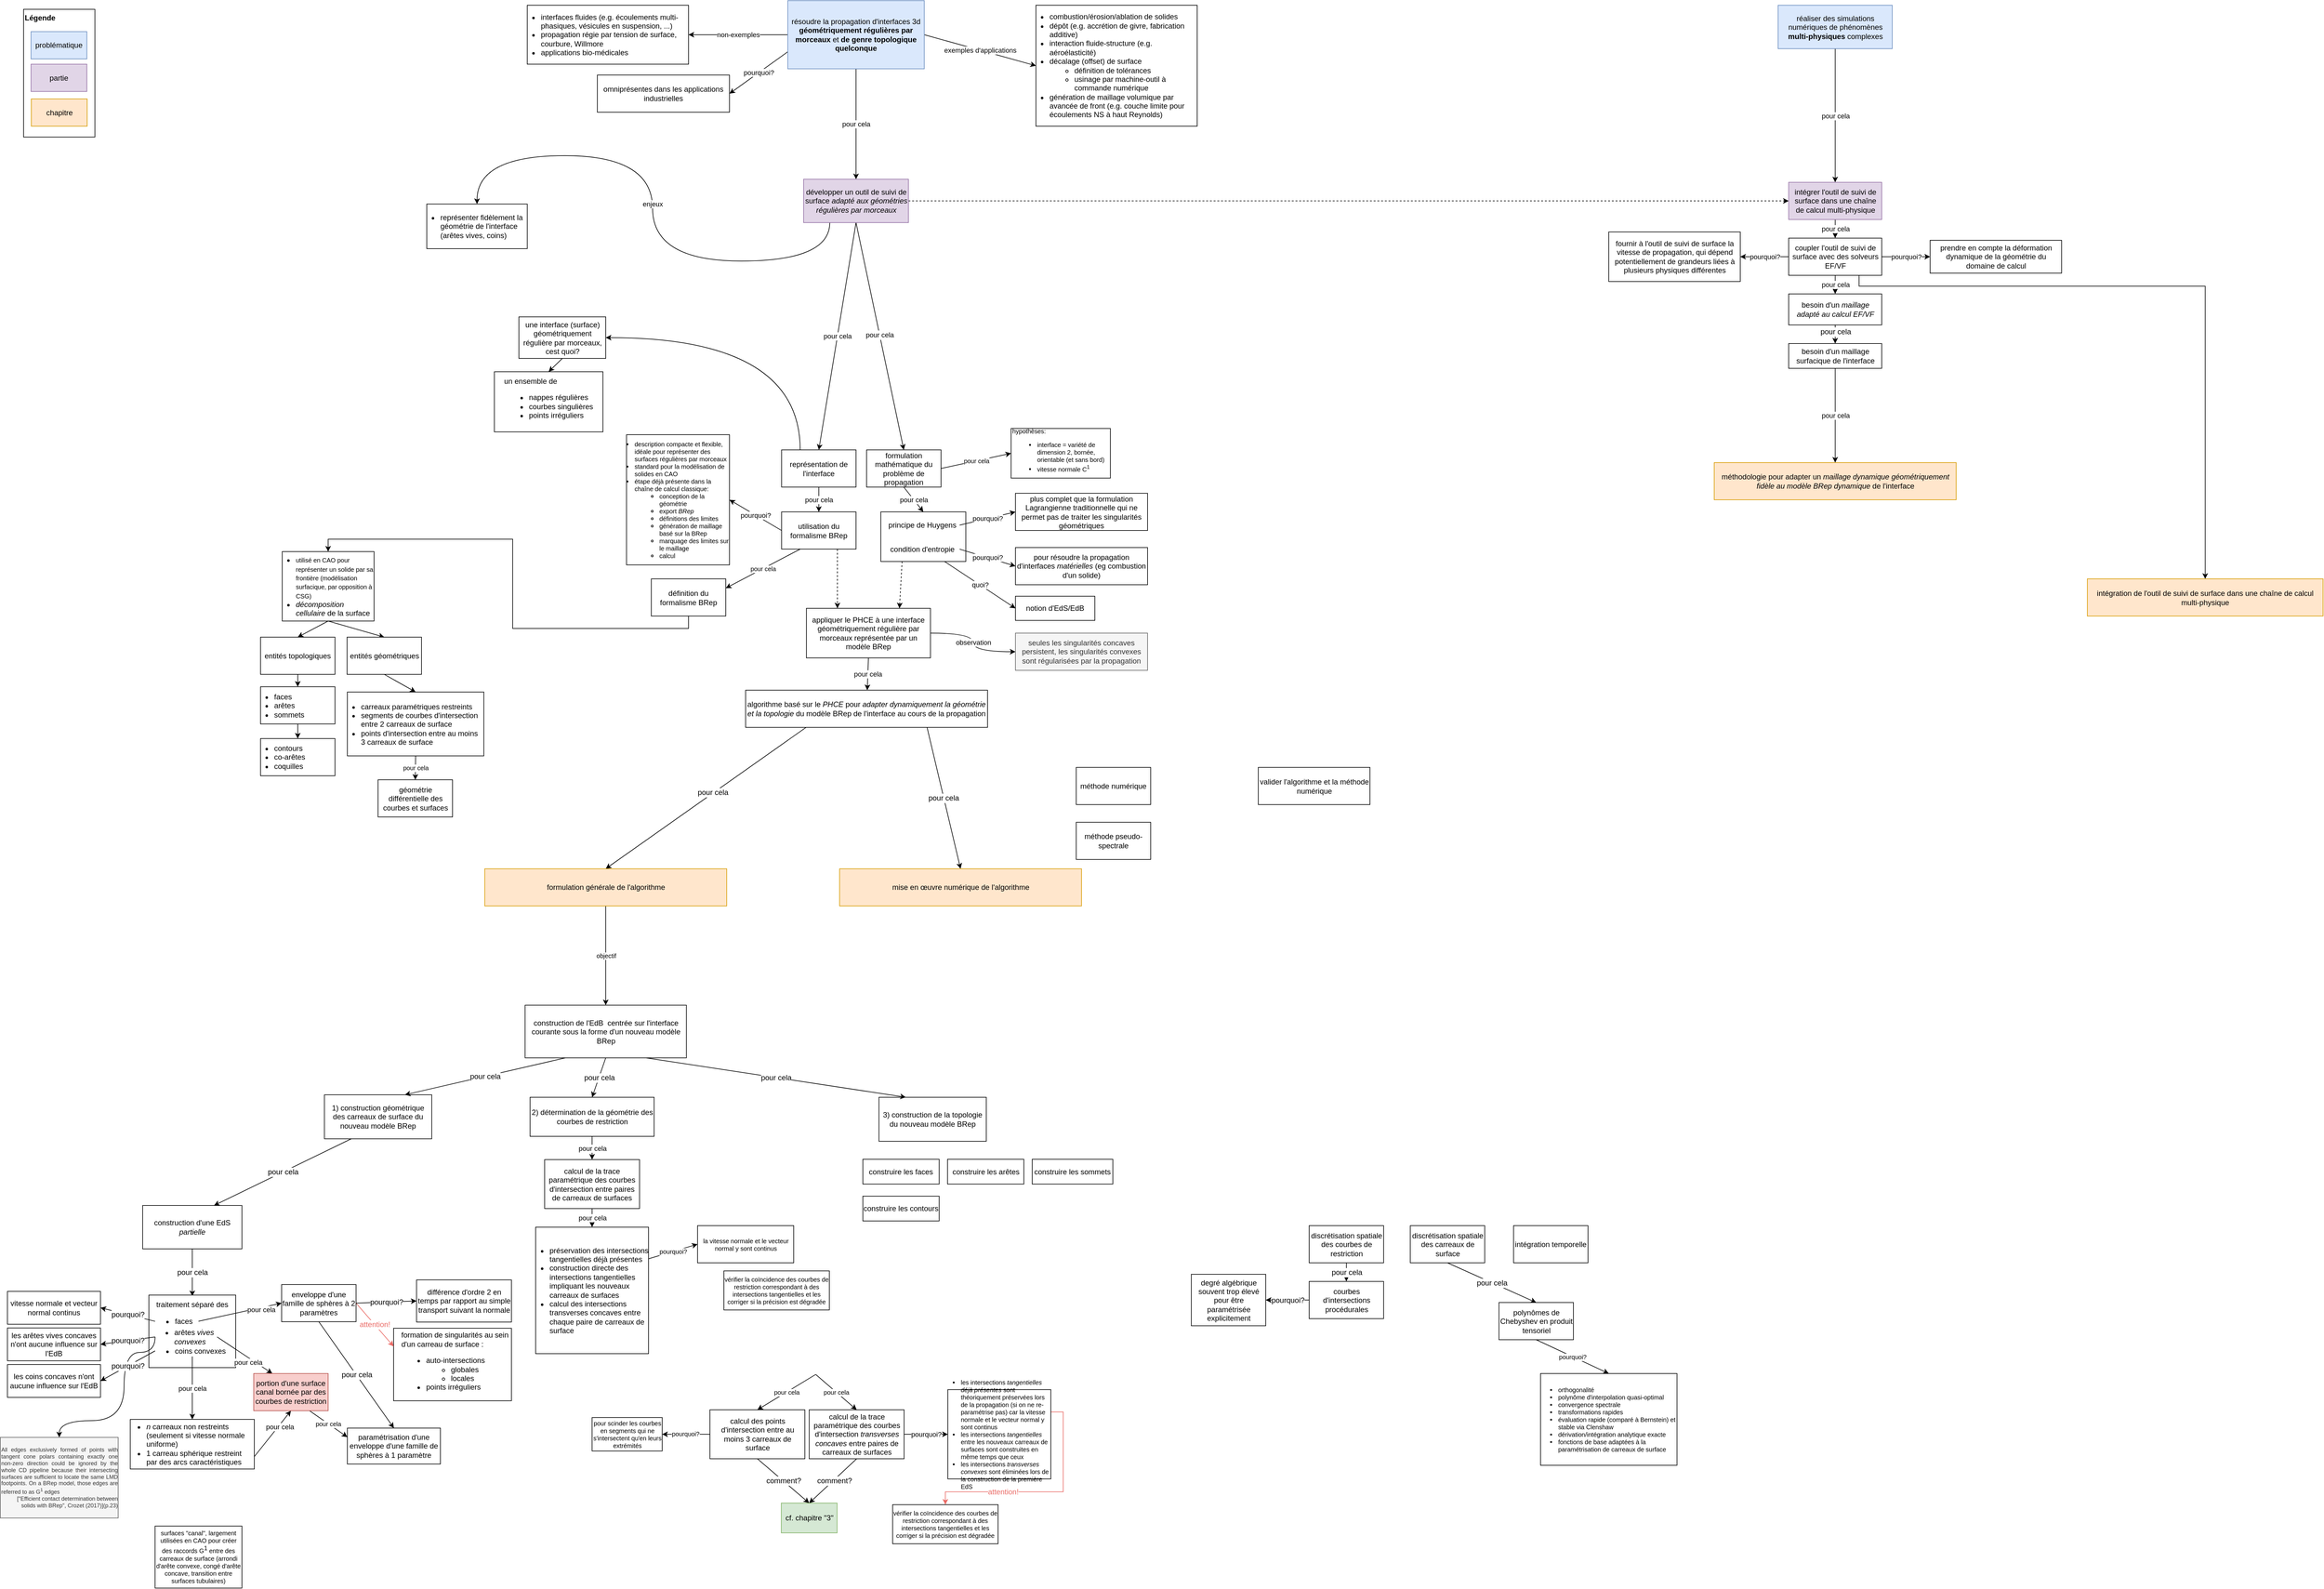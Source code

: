 <mxfile version="10.8.0" type="device"><diagram id="3V4UhSUNMf4kDfP_RSkl" name="main"><mxGraphModel dx="1158" dy="675" grid="1" gridSize="10" guides="1" tooltips="1" connect="1" arrows="1" fold="1" page="1" pageScale="1" pageWidth="4000" pageHeight="3000" math="0" shadow="0"><root><mxCell id="0"/><mxCell id="1" parent="0"/><mxCell id="ggJOTwpltWvfGzuAw1vr-46" value="Légende" style="rounded=0;whiteSpace=wrap;html=1;align=left;verticalAlign=top;fontStyle=1" parent="1" vertex="1"><mxGeometry x="48" y="24" width="115" height="206" as="geometry"/></mxCell><mxCell id="5oj-8RAV3g0YCeZo7sYv-76" value="&lt;div align=&quot;center&quot;&gt;1) construction géométrique des carreaux de surface du nouveau modèle BRep&lt;br&gt;&lt;/div&gt;" style="rounded=0;whiteSpace=wrap;html=1;strokeColor=#000000;fillColor=#ffffff;fontSize=12;align=center;" parent="1" vertex="1"><mxGeometry x="533" y="1774.5" width="173" height="71" as="geometry"/></mxCell><mxCell id="5oj-8RAV3g0YCeZo7sYv-78" value="&lt;div align=&quot;center&quot;&gt;3) construction de la topologie du nouveau modèle BRep&lt;br&gt;&lt;/div&gt;" style="rounded=0;whiteSpace=wrap;html=1;strokeColor=#000000;fillColor=#ffffff;fontSize=12;align=center;" parent="1" vertex="1"><mxGeometry x="1427" y="1778.5" width="173" height="71" as="geometry"/></mxCell><mxCell id="5oj-8RAV3g0YCeZo7sYv-94" value="formation de singularités au sein d'un carreau de surface :&lt;br&gt;&lt;ul&gt;&lt;li&gt;auto-intersections&lt;/li&gt;&lt;ul&gt;&lt;li&gt;globales&lt;/li&gt;&lt;li&gt;locales&lt;/li&gt;&lt;/ul&gt;&lt;li&gt;points irréguliers&lt;br&gt;&lt;/li&gt;&lt;/ul&gt;" style="rounded=0;whiteSpace=wrap;html=1;strokeColor=#000000;fillColor=#ffffff;fontSize=12;align=left;spacingLeft=10;" parent="1" vertex="1"><mxGeometry x="644.5" y="2151" width="190" height="117" as="geometry"/></mxCell><mxCell id="5oj-8RAV3g0YCeZo7sYv-8" value="pourquoi?" style="rounded=0;orthogonalLoop=1;jettySize=auto;html=1;entryX=1;entryY=0.5;entryDx=0;entryDy=0;endArrow=classic;endFill=1;exitX=0;exitY=0.75;exitDx=0;exitDy=0;" parent="1" source="5oj-8RAV3g0YCeZo7sYv-9" target="5oj-8RAV3g0YCeZo7sYv-2" edge="1"><mxGeometry relative="1" as="geometry"><mxPoint x="1260" y="110" as="sourcePoint"/></mxGeometry></mxCell><mxCell id="9IUyj4MQn5A2SK3NC2IQ-7" value="pour cela" style="edgeStyle=none;rounded=0;orthogonalLoop=1;jettySize=auto;html=1;exitX=0.5;exitY=1;exitDx=0;exitDy=0;entryX=0.5;entryY=0;entryDx=0;entryDy=0;" parent="1" source="9IUyj4MQn5A2SK3NC2IQ-2" target="9IUyj4MQn5A2SK3NC2IQ-3" edge="1"><mxGeometry relative="1" as="geometry"/></mxCell><mxCell id="SHYLRRPYa4TCydYiQVAI-6" style="edgeStyle=orthogonalEdgeStyle;rounded=0;orthogonalLoop=1;jettySize=auto;html=1;exitX=0.25;exitY=0;exitDx=0;exitDy=0;entryX=1;entryY=0.5;entryDx=0;entryDy=0;curved=1;" parent="1" source="9IUyj4MQn5A2SK3NC2IQ-2" target="SHYLRRPYa4TCydYiQVAI-1" edge="1"><mxGeometry relative="1" as="geometry"/></mxCell><mxCell id="9IUyj4MQn5A2SK3NC2IQ-2" value="représentation de l'interface" style="rounded=0;whiteSpace=wrap;html=1;" parent="1" vertex="1"><mxGeometry x="1270" y="734.5" width="120" height="60" as="geometry"/></mxCell><mxCell id="9IUyj4MQn5A2SK3NC2IQ-9" value="pourquoi?" style="edgeStyle=none;rounded=0;orthogonalLoop=1;jettySize=auto;html=1;exitX=0;exitY=0.5;exitDx=0;exitDy=0;entryX=1;entryY=0.5;entryDx=0;entryDy=0;" parent="1" source="9IUyj4MQn5A2SK3NC2IQ-3" target="9IUyj4MQn5A2SK3NC2IQ-5" edge="1"><mxGeometry relative="1" as="geometry"/></mxCell><mxCell id="5oj-8RAV3g0YCeZo7sYv-10" value="" style="rounded=0;orthogonalLoop=1;jettySize=auto;html=1;exitX=0.5;exitY=1;exitDx=0;exitDy=0;entryX=0.5;entryY=0;entryDx=0;entryDy=0;endArrow=classic;endFill=1;fontSize=10;" parent="1" source="UZZpjrWwzgIzlD4dgI3h-14" target="UZZpjrWwzgIzlD4dgI3h-23" edge="1"><mxGeometry relative="1" as="geometry"/></mxCell><mxCell id="5oj-8RAV3g0YCeZo7sYv-20" style="edgeStyle=none;rounded=0;orthogonalLoop=1;jettySize=auto;html=1;exitX=0.75;exitY=1;exitDx=0;exitDy=0;entryX=0.25;entryY=0;entryDx=0;entryDy=0;endArrow=classic;endFill=1;dashed=1;" parent="1" source="9IUyj4MQn5A2SK3NC2IQ-3" target="ggJOTwpltWvfGzuAw1vr-47" edge="1"><mxGeometry relative="1" as="geometry"/></mxCell><mxCell id="UZZpjrWwzgIzlD4dgI3h-8" value="pour cela" style="rounded=0;orthogonalLoop=1;jettySize=auto;html=1;exitX=0.25;exitY=1;exitDx=0;exitDy=0;entryX=1;entryY=0.25;entryDx=0;entryDy=0;strokeColor=#000000;fontSize=10;fontColor=#000000;" parent="1" source="9IUyj4MQn5A2SK3NC2IQ-3" target="UZZpjrWwzgIzlD4dgI3h-6" edge="1"><mxGeometry relative="1" as="geometry"/></mxCell><mxCell id="9IUyj4MQn5A2SK3NC2IQ-3" value="utilisation du formalisme BRep" style="rounded=0;whiteSpace=wrap;html=1;" parent="1" vertex="1"><mxGeometry x="1270" y="834.5" width="120" height="60" as="geometry"/></mxCell><mxCell id="9IUyj4MQn5A2SK3NC2IQ-4" value="géométrie différentielle des courbes et surfaces" style="rounded=0;whiteSpace=wrap;html=1;" parent="1" vertex="1"><mxGeometry x="619.5" y="1266.5" width="120" height="60" as="geometry"/></mxCell><mxCell id="9IUyj4MQn5A2SK3NC2IQ-5" value="&lt;div style=&quot;font-size: 10px&quot; align=&quot;left&quot;&gt;&lt;ul style=&quot;font-size: 10px&quot;&gt;&lt;li style=&quot;font-size: 10px&quot;&gt;description compacte et flexible, idéale pour représenter des surfaces régulières par morceaux&lt;/li&gt;&lt;li style=&quot;font-size: 10px&quot;&gt;standard pour la modélisation de solides en CAO&lt;/li&gt;&lt;li style=&quot;font-size: 10px&quot;&gt;étape déjà présente dans la chaîne de calcul classique:&lt;/li&gt;&lt;ul&gt;&lt;li style=&quot;font-size: 10px&quot;&gt;conception de la géométrie&lt;/li&gt;&lt;li style=&quot;font-size: 10px&quot;&gt;export &lt;i&gt;BRep&lt;/i&gt;&lt;/li&gt;&lt;li style=&quot;font-size: 10px&quot;&gt;définitions des limites&lt;/li&gt;&lt;li style=&quot;font-size: 10px&quot;&gt;génération de maillage basé sur la BRep&lt;br&gt;&lt;/li&gt;&lt;li style=&quot;font-size: 10px&quot;&gt;marquage des limites sur le maillage&lt;/li&gt;&lt;li style=&quot;font-size: 10px&quot;&gt;calcul&lt;br&gt;&lt;/li&gt;&lt;/ul&gt;&lt;/ul&gt;&lt;/div&gt;" style="rounded=0;whiteSpace=wrap;html=1;spacingLeft=-28;fontSize=10;" parent="1" vertex="1"><mxGeometry x="1020" y="710" width="166" height="210" as="geometry"/></mxCell><mxCell id="5oj-8RAV3g0YCeZo7sYv-14" value="pour cela" style="edgeStyle=none;rounded=0;orthogonalLoop=1;jettySize=auto;html=1;exitX=0.5;exitY=1;exitDx=0;exitDy=0;entryX=0.5;entryY=0;entryDx=0;entryDy=0;endArrow=classic;endFill=1;" parent="1" source="9IUyj4MQn5A2SK3NC2IQ-10" target="5oj-8RAV3g0YCeZo7sYv-11" edge="1"><mxGeometry relative="1" as="geometry"/></mxCell><mxCell id="UZZpjrWwzgIzlD4dgI3h-12" value="pour cela" style="edgeStyle=none;rounded=0;orthogonalLoop=1;jettySize=auto;html=1;exitX=1;exitY=0.5;exitDx=0;exitDy=0;entryX=0;entryY=0.5;entryDx=0;entryDy=0;strokeColor=#000000;fontSize=10;fontColor=#000000;" parent="1" source="9IUyj4MQn5A2SK3NC2IQ-10" target="UZZpjrWwzgIzlD4dgI3h-11" edge="1"><mxGeometry relative="1" as="geometry"/></mxCell><mxCell id="9IUyj4MQn5A2SK3NC2IQ-10" value="formulation mathématique du problème de propagation" style="rounded=0;whiteSpace=wrap;html=1;" parent="1" vertex="1"><mxGeometry x="1407" y="734.5" width="120" height="60" as="geometry"/></mxCell><mxCell id="9IUyj4MQn5A2SK3NC2IQ-14" value="plus complet que la formulation Lagrangienne traditionnelle qui ne permet pas de traiter les singularités géométriques" style="rounded=0;whiteSpace=wrap;html=1;" parent="1" vertex="1"><mxGeometry x="1647" y="804.5" width="213" height="60" as="geometry"/></mxCell><mxCell id="dQmw5NRW7VL9Pw2cw0b9-4" value="pour résoudre la propagation d'interfaces &lt;i&gt;matérielles &lt;/i&gt;(eg combustion d'un solide)" style="rounded=0;whiteSpace=wrap;html=1;" parent="1" vertex="1"><mxGeometry x="1647" y="892" width="213" height="60" as="geometry"/></mxCell><mxCell id="5oj-8RAV3g0YCeZo7sYv-2" value="omniprésentes dans les applications industrielles" style="rounded=0;whiteSpace=wrap;html=1;" parent="1" vertex="1"><mxGeometry x="973" y="130" width="213" height="60" as="geometry"/></mxCell><mxCell id="5oj-8RAV3g0YCeZo7sYv-12" value="" style="group" parent="1" vertex="1" connectable="0"><mxGeometry x="1430" y="834.5" width="137" height="80" as="geometry"/></mxCell><mxCell id="5oj-8RAV3g0YCeZo7sYv-11" value="" style="rounded=0;whiteSpace=wrap;html=1;fillColor=#ffffff;" parent="5oj-8RAV3g0YCeZo7sYv-12" vertex="1"><mxGeometry width="137" height="80.0" as="geometry"/></mxCell><mxCell id="9IUyj4MQn5A2SK3NC2IQ-12" value="principe de Huygens" style="rounded=0;whiteSpace=wrap;html=1;fillColor=none;strokeColor=none;" parent="5oj-8RAV3g0YCeZo7sYv-12" vertex="1"><mxGeometry x="7" y="12.444" width="120" height="17.778" as="geometry"/></mxCell><mxCell id="dQmw5NRW7VL9Pw2cw0b9-2" value="condition d'entropie" style="rounded=0;whiteSpace=wrap;html=1;fillColor=none;strokeColor=none;" parent="5oj-8RAV3g0YCeZo7sYv-12" vertex="1"><mxGeometry x="7" y="50.056" width="120" height="20.0" as="geometry"/></mxCell><mxCell id="9IUyj4MQn5A2SK3NC2IQ-15" value="pourquoi?" style="edgeStyle=none;rounded=0;orthogonalLoop=1;jettySize=auto;html=1;exitX=1;exitY=0.5;exitDx=0;exitDy=0;entryX=0;entryY=0.5;entryDx=0;entryDy=0;" parent="1" source="9IUyj4MQn5A2SK3NC2IQ-12" target="9IUyj4MQn5A2SK3NC2IQ-14" edge="1"><mxGeometry relative="1" as="geometry"/></mxCell><mxCell id="dQmw5NRW7VL9Pw2cw0b9-5" value="pourquoi?" style="rounded=0;orthogonalLoop=1;jettySize=auto;html=1;exitX=1;exitY=0.5;exitDx=0;exitDy=0;entryX=0;entryY=0.5;entryDx=0;entryDy=0;" parent="1" source="dQmw5NRW7VL9Pw2cw0b9-2" target="dQmw5NRW7VL9Pw2cw0b9-4" edge="1"><mxGeometry relative="1" as="geometry"/></mxCell><mxCell id="5oj-8RAV3g0YCeZo7sYv-43" style="edgeStyle=none;rounded=0;orthogonalLoop=1;jettySize=auto;html=1;exitX=0.25;exitY=1;exitDx=0;exitDy=0;entryX=0.5;entryY=0;entryDx=0;entryDy=0;endArrow=classic;endFill=1;fontSize=12;" parent="1" source="5oj-8RAV3g0YCeZo7sYv-16" target="9NF0sOS51viyV5bIf3SS-2" edge="1"><mxGeometry relative="1" as="geometry"><mxPoint x="1159.5" y="1221" as="sourcePoint"/></mxGeometry></mxCell><mxCell id="5oj-8RAV3g0YCeZo7sYv-71" value="pour cela" style="text;html=1;resizable=0;points=[];align=center;verticalAlign=middle;labelBackgroundColor=#ffffff;fontSize=12;" parent="5oj-8RAV3g0YCeZo7sYv-43" vertex="1" connectable="0"><mxGeometry x="-0.072" y="-1" relative="1" as="geometry"><mxPoint as="offset"/></mxGeometry></mxCell><mxCell id="5oj-8RAV3g0YCeZo7sYv-80" value="pour cela" style="edgeStyle=none;rounded=0;orthogonalLoop=1;jettySize=auto;html=1;exitX=0.75;exitY=1;exitDx=0;exitDy=0;entryX=0.5;entryY=0;entryDx=0;entryDy=0;endArrow=classic;endFill=1;fontSize=12;" parent="1" source="5oj-8RAV3g0YCeZo7sYv-16" target="9NF0sOS51viyV5bIf3SS-3" edge="1"><mxGeometry relative="1" as="geometry"/></mxCell><mxCell id="5oj-8RAV3g0YCeZo7sYv-16" value="algorithme basé sur le &lt;i&gt;PHCE&lt;/i&gt; pour &lt;i&gt;adapter dynamiquement la géométrie et la topologie&lt;/i&gt; du modèle BRep de l'interface au cours de la propagation" style="rounded=0;whiteSpace=wrap;html=1;" parent="1" vertex="1"><mxGeometry x="1212" y="1122" width="390" height="60" as="geometry"/></mxCell><mxCell id="5oj-8RAV3g0YCeZo7sYv-19" style="edgeStyle=none;rounded=0;orthogonalLoop=1;jettySize=auto;html=1;exitX=0.25;exitY=1;exitDx=0;exitDy=0;entryX=0.75;entryY=0;entryDx=0;entryDy=0;endArrow=classic;endFill=1;dashed=1;" parent="1" source="5oj-8RAV3g0YCeZo7sYv-11" target="ggJOTwpltWvfGzuAw1vr-47" edge="1"><mxGeometry relative="1" as="geometry"/></mxCell><mxCell id="5oj-8RAV3g0YCeZo7sYv-34" value="pourquoi?" style="edgeStyle=none;rounded=0;orthogonalLoop=1;jettySize=auto;html=1;exitX=0.5;exitY=1;exitDx=0;exitDy=0;entryX=0.5;entryY=0;entryDx=0;entryDy=0;endArrow=classic;endFill=1;fontSize=10;" parent="1" source="5oj-8RAV3g0YCeZo7sYv-21" target="5oj-8RAV3g0YCeZo7sYv-22" edge="1"><mxGeometry relative="1" as="geometry"/></mxCell><mxCell id="5oj-8RAV3g0YCeZo7sYv-21" value="polynômes de Chebyshev en produit tensoriel" style="rounded=0;whiteSpace=wrap;html=1;strokeColor=#000000;fillColor=#ffffff;" parent="1" vertex="1"><mxGeometry x="2426.5" y="2109.5" width="120" height="60" as="geometry"/></mxCell><mxCell id="5oj-8RAV3g0YCeZo7sYv-22" value="&lt;ul style=&quot;font-size: 10px&quot;&gt;&lt;li style=&quot;font-size: 10px&quot;&gt;orthogonalité&lt;/li&gt;&lt;li style=&quot;font-size: 10px&quot;&gt;polynôme d'interpolation quasi-optimal&lt;br&gt;&lt;/li&gt;&lt;li style=&quot;font-size: 10px&quot;&gt;convergence spectrale&lt;/li&gt;&lt;li style=&quot;font-size: 10px&quot;&gt;transformations rapides&lt;br&gt;&lt;/li&gt;&lt;li style=&quot;font-size: 10px&quot;&gt;évaluation rapide (comparé à Bernstein) et stable via Clenshaw&lt;/li&gt;&lt;li style=&quot;font-size: 10px&quot;&gt;dérivation/intégration analytique exacte&lt;br&gt;&lt;/li&gt;&lt;li style=&quot;font-size: 10px&quot;&gt;fonctions de base adaptées à la paramétrisation de carreaux de surface&lt;br style=&quot;font-size: 10px&quot;&gt;&lt;/li&gt;&lt;/ul&gt;" style="rounded=0;whiteSpace=wrap;html=1;strokeColor=#000000;fillColor=#ffffff;fontSize=10;spacing=0;spacingLeft=-12;align=left;" parent="1" vertex="1"><mxGeometry x="2493.5" y="2224" width="220" height="148" as="geometry"/></mxCell><mxCell id="5oj-8RAV3g0YCeZo7sYv-27" value="méthode numérique" style="rounded=0;whiteSpace=wrap;html=1;strokeColor=#000000;fillColor=#ffffff;" parent="1" vertex="1"><mxGeometry x="1745" y="1246.5" width="120" height="60" as="geometry"/></mxCell><mxCell id="5oj-8RAV3g0YCeZo7sYv-29" value="méthode pseudo-spectrale" style="rounded=0;whiteSpace=wrap;html=1;strokeColor=#000000;fillColor=#ffffff;" parent="1" vertex="1"><mxGeometry x="1745" y="1335" width="120" height="60" as="geometry"/></mxCell><mxCell id="5oj-8RAV3g0YCeZo7sYv-31" value="paramétrisation d'une enveloppe d'une famille de sphères à 1 paramètre" style="rounded=0;whiteSpace=wrap;html=1;" parent="1" vertex="1"><mxGeometry x="570" y="2312" width="150" height="58" as="geometry"/></mxCell><mxCell id="5oj-8RAV3g0YCeZo7sYv-66" value="pour cela" style="edgeStyle=none;rounded=0;orthogonalLoop=1;jettySize=auto;html=1;exitX=0.5;exitY=1;exitDx=0;exitDy=0;entryX=0.5;entryY=0;entryDx=0;entryDy=0;endArrow=classic;endFill=1;fontSize=12;" parent="1" source="5oj-8RAV3g0YCeZo7sYv-33" target="5oj-8RAV3g0YCeZo7sYv-31" edge="1"><mxGeometry relative="1" as="geometry"/></mxCell><mxCell id="5oj-8RAV3g0YCeZo7sYv-87" value="pourquoi?" style="edgeStyle=none;rounded=0;orthogonalLoop=1;jettySize=auto;html=1;exitX=1;exitY=0.5;exitDx=0;exitDy=0;entryX=0;entryY=0.5;entryDx=0;entryDy=0;endArrow=classic;endFill=1;fontSize=12;" parent="1" source="5oj-8RAV3g0YCeZo7sYv-33" target="5oj-8RAV3g0YCeZo7sYv-86" edge="1"><mxGeometry relative="1" as="geometry"/></mxCell><mxCell id="5oj-8RAV3g0YCeZo7sYv-89" value="&lt;font&gt;attention!&lt;/font&gt;" style="edgeStyle=none;rounded=0;orthogonalLoop=1;jettySize=auto;html=1;exitX=1;exitY=0.5;exitDx=0;exitDy=0;entryX=0;entryY=0.25;entryDx=0;entryDy=0;endArrow=classic;endFill=1;fontSize=12;fontColor=#EA6B66;strokeColor=#EA6B66;" parent="1" source="5oj-8RAV3g0YCeZo7sYv-33" target="5oj-8RAV3g0YCeZo7sYv-94" edge="1"><mxGeometry relative="1" as="geometry"><mxPoint x="673.5" y="2123.5" as="targetPoint"/></mxGeometry></mxCell><mxCell id="5oj-8RAV3g0YCeZo7sYv-33" value="enveloppe d'une famille de sphères à 2 paramètres" style="rounded=0;whiteSpace=wrap;html=1;" parent="1" vertex="1"><mxGeometry x="464" y="2080.5" width="120" height="60" as="geometry"/></mxCell><mxCell id="5oj-8RAV3g0YCeZo7sYv-41" value="" style="group" parent="1" vertex="1" connectable="0"><mxGeometry x="240" y="1953" width="160" height="70" as="geometry"/></mxCell><mxCell id="5oj-8RAV3g0YCeZo7sYv-39" value="construction d'une EdS &lt;i&gt;partielle&lt;/i&gt;" style="rounded=0;whiteSpace=wrap;html=1;strokeColor=#000000;fillColor=#ffffff;fontSize=12;align=center;" parent="5oj-8RAV3g0YCeZo7sYv-41" vertex="1"><mxGeometry width="160" height="70" as="geometry"/></mxCell><mxCell id="5oj-8RAV3g0YCeZo7sYv-44" value="pour cela" style="edgeStyle=none;rounded=0;orthogonalLoop=1;jettySize=auto;html=1;exitX=0.25;exitY=1;exitDx=0;exitDy=0;endArrow=classic;endFill=1;fontSize=12;entryX=0.75;entryY=0;entryDx=0;entryDy=0;" parent="1" source="5oj-8RAV3g0YCeZo7sYv-42" target="5oj-8RAV3g0YCeZo7sYv-76" edge="1"><mxGeometry relative="1" as="geometry"><mxPoint x="693" y="1775.5" as="targetPoint"/></mxGeometry></mxCell><mxCell id="5oj-8RAV3g0YCeZo7sYv-79" value="pour cela" style="edgeStyle=none;rounded=0;orthogonalLoop=1;jettySize=auto;html=1;exitX=0.75;exitY=1;exitDx=0;exitDy=0;entryX=0.25;entryY=0;entryDx=0;entryDy=0;endArrow=classic;endFill=1;fontSize=12;" parent="1" source="5oj-8RAV3g0YCeZo7sYv-42" target="5oj-8RAV3g0YCeZo7sYv-78" edge="1"><mxGeometry relative="1" as="geometry"/></mxCell><mxCell id="sntRJTxyuBcKwtaXbKw5-4" value="pour cela" style="edgeStyle=none;rounded=0;orthogonalLoop=1;jettySize=auto;html=1;exitX=0.5;exitY=1;exitDx=0;exitDy=0;entryX=0.5;entryY=0;entryDx=0;entryDy=0;endArrow=classic;endFill=1;fontSize=12;" parent="1" source="5oj-8RAV3g0YCeZo7sYv-42" target="sntRJTxyuBcKwtaXbKw5-3" edge="1"><mxGeometry relative="1" as="geometry"/></mxCell><mxCell id="5oj-8RAV3g0YCeZo7sYv-42" value="construction de l'EdB&amp;nbsp; centrée sur l'interface courante sous la forme d'un nouveau modèle BRep" style="rounded=0;whiteSpace=wrap;html=1;strokeColor=#000000;fillColor=#ffffff;fontSize=12;align=center;" parent="1" vertex="1"><mxGeometry x="856.5" y="1630" width="260" height="85" as="geometry"/></mxCell><mxCell id="5oj-8RAV3g0YCeZo7sYv-48" value="pour cela" style="edgeStyle=none;rounded=0;orthogonalLoop=1;jettySize=auto;html=1;exitX=0.5;exitY=1;exitDx=0;exitDy=0;endArrow=classic;endFill=1;fontSize=12;entryX=0.5;entryY=0;entryDx=0;entryDy=0;" parent="1" source="5oj-8RAV3g0YCeZo7sYv-39" target="5oj-8RAV3g0YCeZo7sYv-49" edge="1"><mxGeometry relative="1" as="geometry"><mxPoint x="317.154" y="2055" as="targetPoint"/></mxGeometry></mxCell><mxCell id="5oj-8RAV3g0YCeZo7sYv-54" value="" style="group" parent="1" vertex="1" connectable="0"><mxGeometry x="250" y="2097.5" width="140" height="117" as="geometry"/></mxCell><mxCell id="5oj-8RAV3g0YCeZo7sYv-53" value="" style="rounded=0;whiteSpace=wrap;html=1;strokeColor=#000000;fillColor=#ffffff;fontSize=12;align=left;" parent="5oj-8RAV3g0YCeZo7sYv-54" vertex="1"><mxGeometry width="140" height="117" as="geometry"/></mxCell><mxCell id="5oj-8RAV3g0YCeZo7sYv-49" value="traitement séparé des" style="rounded=0;whiteSpace=wrap;html=1;strokeColor=none;fillColor=none;fontSize=12;align=center;" parent="5oj-8RAV3g0YCeZo7sYv-54" vertex="1"><mxGeometry y="1.8" width="140" height="27" as="geometry"/></mxCell><mxCell id="5oj-8RAV3g0YCeZo7sYv-50" value="&lt;ul&gt;&lt;li&gt;faces&lt;/li&gt;&lt;/ul&gt;" style="rounded=0;whiteSpace=wrap;html=1;strokeColor=none;fillColor=none;fontSize=12;align=left;spacingLeft=-10;" parent="5oj-8RAV3g0YCeZo7sYv-54" vertex="1"><mxGeometry x="10" y="28.8" width="70" height="27" as="geometry"/></mxCell><mxCell id="5oj-8RAV3g0YCeZo7sYv-51" value="&lt;div align=&quot;left&quot;&gt;&lt;ul&gt;&lt;li&gt;arêtes&lt;i&gt; vives convexes&lt;/i&gt;&lt;/li&gt;&lt;/ul&gt;&lt;/div&gt;" style="rounded=0;whiteSpace=wrap;html=1;strokeColor=none;fillColor=none;fontSize=12;align=center;spacingLeft=-10;" parent="5oj-8RAV3g0YCeZo7sYv-54" vertex="1"><mxGeometry x="10" y="54" width="100" height="27" as="geometry"/></mxCell><mxCell id="5oj-8RAV3g0YCeZo7sYv-52" value="&lt;div align=&quot;left&quot;&gt;&lt;ul&gt;&lt;li&gt;coins convexes&lt;/li&gt;&lt;/ul&gt;&lt;/div&gt;" style="rounded=0;whiteSpace=wrap;html=1;strokeColor=none;fillColor=none;fontSize=12;align=left;spacingLeft=-10;" parent="5oj-8RAV3g0YCeZo7sYv-54" vertex="1"><mxGeometry x="10" y="81" width="120" height="18" as="geometry"/></mxCell><mxCell id="5oj-8RAV3g0YCeZo7sYv-56" value="vitesse normale et vecteur normal continus" style="rounded=0;whiteSpace=wrap;html=1;strokeColor=#000000;fillColor=#ffffff;fontSize=12;align=center;" parent="1" vertex="1"><mxGeometry x="22" y="2091.5" width="150" height="53" as="geometry"/></mxCell><mxCell id="5oj-8RAV3g0YCeZo7sYv-57" value="pourquoi?" style="edgeStyle=none;rounded=0;orthogonalLoop=1;jettySize=auto;html=1;exitX=0;exitY=0.5;exitDx=0;exitDy=0;entryX=1;entryY=0.5;entryDx=0;entryDy=0;endArrow=classic;endFill=1;fontSize=12;" parent="1" source="5oj-8RAV3g0YCeZo7sYv-50" target="5oj-8RAV3g0YCeZo7sYv-56" edge="1"><mxGeometry relative="1" as="geometry"/></mxCell><mxCell id="5oj-8RAV3g0YCeZo7sYv-58" value="les arêtes vives concaves n'ont aucune influence sur l'EdB" style="rounded=0;whiteSpace=wrap;html=1;strokeColor=#000000;fillColor=#ffffff;fontSize=12;align=center;" parent="1" vertex="1"><mxGeometry x="22" y="2150.5" width="150" height="53" as="geometry"/></mxCell><mxCell id="5oj-8RAV3g0YCeZo7sYv-59" value="pourquoi?" style="edgeStyle=none;rounded=0;orthogonalLoop=1;jettySize=auto;html=1;exitX=0;exitY=0.5;exitDx=0;exitDy=0;entryX=1;entryY=0.5;entryDx=0;entryDy=0;endArrow=classic;endFill=1;fontSize=12;" parent="1" source="5oj-8RAV3g0YCeZo7sYv-51" target="5oj-8RAV3g0YCeZo7sYv-58" edge="1"><mxGeometry relative="1" as="geometry"/></mxCell><mxCell id="5oj-8RAV3g0YCeZo7sYv-60" value="les coins concaves n'ont aucune influence sur l'EdB" style="rounded=0;whiteSpace=wrap;html=1;strokeColor=#000000;fillColor=#ffffff;fontSize=12;align=center;" parent="1" vertex="1"><mxGeometry x="22" y="2209.5" width="150" height="53" as="geometry"/></mxCell><mxCell id="5oj-8RAV3g0YCeZo7sYv-64" value="pour cela" style="edgeStyle=none;rounded=0;orthogonalLoop=1;jettySize=auto;html=1;exitX=1;exitY=0.5;exitDx=0;exitDy=0;entryX=0;entryY=0.5;entryDx=0;entryDy=0;endArrow=classic;endFill=1;fontSize=11;" parent="1" source="5oj-8RAV3g0YCeZo7sYv-50" target="5oj-8RAV3g0YCeZo7sYv-33" edge="1"><mxGeometry x="0.477" y="-3" relative="1" as="geometry"><mxPoint x="1" as="offset"/></mxGeometry></mxCell><mxCell id="5oj-8RAV3g0YCeZo7sYv-65" value="pour cela" style="edgeStyle=none;rounded=0;orthogonalLoop=1;jettySize=auto;html=1;exitX=1;exitY=0.5;exitDx=0;exitDy=0;entryX=0.25;entryY=0;entryDx=0;entryDy=0;endArrow=classic;endFill=1;fontSize=11;" parent="1" source="5oj-8RAV3g0YCeZo7sYv-51" target="9NF0sOS51viyV5bIf3SS-15" edge="1"><mxGeometry x="0.207" y="-6" relative="1" as="geometry"><mxPoint as="offset"/></mxGeometry></mxCell><mxCell id="5oj-8RAV3g0YCeZo7sYv-70" value="pour cela" style="edgeStyle=none;rounded=0;orthogonalLoop=1;jettySize=auto;html=1;exitX=1;exitY=0.75;exitDx=0;exitDy=0;entryX=0.5;entryY=1;entryDx=0;entryDy=0;endArrow=classic;endFill=1;fontSize=11;" parent="1" source="5oj-8RAV3g0YCeZo7sYv-68" target="9NF0sOS51viyV5bIf3SS-15" edge="1"><mxGeometry x="0.327" y="-2" relative="1" as="geometry"><mxPoint as="offset"/></mxGeometry></mxCell><mxCell id="5oj-8RAV3g0YCeZo7sYv-68" value="&lt;ul&gt;&lt;li&gt;&lt;i&gt;n&lt;/i&gt; carreaux non restreints (seulement si vitesse normale uniforme)&lt;br&gt;&lt;/li&gt;&lt;li&gt;1 carreau sphérique restreint par des arcs caractéristiques&lt;/li&gt;&lt;/ul&gt;" style="rounded=0;whiteSpace=wrap;html=1;align=left;spacingLeft=-16;" parent="1" vertex="1"><mxGeometry x="220" y="2298" width="200" height="80" as="geometry"/></mxCell><mxCell id="5oj-8RAV3g0YCeZo7sYv-69" value="pour cela" style="edgeStyle=none;rounded=0;orthogonalLoop=1;jettySize=auto;html=1;exitX=0.5;exitY=1;exitDx=0;exitDy=0;entryX=0.5;entryY=0;entryDx=0;entryDy=0;endArrow=classic;endFill=1;fontSize=11;" parent="1" source="5oj-8RAV3g0YCeZo7sYv-52" target="5oj-8RAV3g0YCeZo7sYv-68" edge="1"><mxGeometry relative="1" as="geometry"/></mxCell><mxCell id="5oj-8RAV3g0YCeZo7sYv-77" value="pour cela" style="edgeStyle=none;rounded=0;orthogonalLoop=1;jettySize=auto;html=1;exitX=0.25;exitY=1;exitDx=0;exitDy=0;entryX=0.75;entryY=0;entryDx=0;entryDy=0;endArrow=classic;endFill=1;fontSize=12;" parent="1" source="5oj-8RAV3g0YCeZo7sYv-76" edge="1"><mxGeometry relative="1" as="geometry"><mxPoint x="355" y="1953" as="targetPoint"/></mxGeometry></mxCell><mxCell id="5oj-8RAV3g0YCeZo7sYv-84" value="pour cela" style="edgeStyle=none;rounded=0;orthogonalLoop=1;jettySize=auto;html=1;exitX=0.5;exitY=1;exitDx=0;exitDy=0;entryX=0.5;entryY=0;entryDx=0;entryDy=0;endArrow=classic;endFill=1;fontSize=12;" parent="1" source="5oj-8RAV3g0YCeZo7sYv-82" target="5oj-8RAV3g0YCeZo7sYv-21" edge="1"><mxGeometry relative="1" as="geometry"/></mxCell><mxCell id="5oj-8RAV3g0YCeZo7sYv-82" value="discrétisation spatiale des carreaux de surface" style="rounded=0;whiteSpace=wrap;html=1;strokeColor=#000000;fillColor=#ffffff;" parent="1" vertex="1"><mxGeometry x="2283.5" y="1985.5" width="120" height="60" as="geometry"/></mxCell><mxCell id="5oj-8RAV3g0YCeZo7sYv-83" value="intégration temporelle" style="rounded=0;whiteSpace=wrap;html=1;strokeColor=#000000;fillColor=#ffffff;" parent="1" vertex="1"><mxGeometry x="2450" y="1985.5" width="120" height="60" as="geometry"/></mxCell><mxCell id="5oj-8RAV3g0YCeZo7sYv-85" value="méthodologie pour adapter un &lt;i&gt;maillage dynamique géométriquement fidèle au modèle BRep dynamique&lt;/i&gt; de l'interface" style="rounded=0;whiteSpace=wrap;html=1;strokeColor=#d79b00;fillColor=#ffe6cc;" parent="1" vertex="1"><mxGeometry x="2773.5" y="755" width="390" height="60" as="geometry"/></mxCell><mxCell id="5oj-8RAV3g0YCeZo7sYv-86" value="différence d'ordre 2 en temps par rapport au simple transport suivant la normale" style="rounded=0;whiteSpace=wrap;html=1;" parent="1" vertex="1"><mxGeometry x="681.5" y="2073" width="153" height="68" as="geometry"/></mxCell><mxCell id="5oj-8RAV3g0YCeZo7sYv-101" value="pour cela" style="edgeStyle=none;rounded=0;orthogonalLoop=1;jettySize=auto;html=1;endArrow=classic;endFill=1;fontSize=12;entryX=0.5;entryY=0;entryDx=0;entryDy=0;" parent="1" source="5oj-8RAV3g0YCeZo7sYv-97" target="5oj-8RAV3g0YCeZo7sYv-99" edge="1"><mxGeometry relative="1" as="geometry"><mxPoint x="2180.5" y="2072.5" as="targetPoint"/></mxGeometry></mxCell><mxCell id="5oj-8RAV3g0YCeZo7sYv-97" value="discrétisation spatiale des courbes de restriction" style="rounded=0;whiteSpace=wrap;html=1;strokeColor=#000000;fillColor=#ffffff;" parent="1" vertex="1"><mxGeometry x="2120.5" y="1985.5" width="120" height="60" as="geometry"/></mxCell><mxCell id="5oj-8RAV3g0YCeZo7sYv-103" value="pourquoi?" style="edgeStyle=none;rounded=0;orthogonalLoop=1;jettySize=auto;html=1;exitX=0;exitY=0.5;exitDx=0;exitDy=0;entryX=1;entryY=0.5;entryDx=0;entryDy=0;endArrow=classic;endFill=1;fontSize=12;" parent="1" source="5oj-8RAV3g0YCeZo7sYv-99" target="5oj-8RAV3g0YCeZo7sYv-102" edge="1"><mxGeometry relative="1" as="geometry"/></mxCell><mxCell id="5oj-8RAV3g0YCeZo7sYv-99" value="courbes d'intersections procédurales" style="rounded=0;whiteSpace=wrap;html=1;strokeColor=#000000;fillColor=#ffffff;" parent="1" vertex="1"><mxGeometry x="2120.5" y="2075.5" width="120" height="60" as="geometry"/></mxCell><mxCell id="5oj-8RAV3g0YCeZo7sYv-102" value="degré algébrique souvent trop élevé pour être paramétrisée explicitement" style="rounded=0;whiteSpace=wrap;html=1;strokeColor=#000000;fillColor=#ffffff;" parent="1" vertex="1"><mxGeometry x="1930.5" y="2064" width="120" height="83" as="geometry"/></mxCell><mxCell id="_Eh__x2i_B2-RTzuXTfd-6" value="pour cela" style="edgeStyle=none;rounded=0;orthogonalLoop=1;jettySize=auto;html=1;exitX=0.5;exitY=1;exitDx=0;exitDy=0;entryX=0.5;entryY=0;entryDx=0;entryDy=0;endArrow=classic;endFill=1;fontSize=10;" parent="1" target="_Eh__x2i_B2-RTzuXTfd-5" edge="1"><mxGeometry relative="1" as="geometry"><mxPoint x="1325" y="2225.5" as="sourcePoint"/></mxGeometry></mxCell><mxCell id="_Eh__x2i_B2-RTzuXTfd-8" value="pour cela" style="edgeStyle=none;rounded=0;orthogonalLoop=1;jettySize=auto;html=1;exitX=0.5;exitY=1;exitDx=0;exitDy=0;entryX=0.5;entryY=0;entryDx=0;entryDy=0;endArrow=classic;endFill=1;fontSize=10;" parent="1" target="sntRJTxyuBcKwtaXbKw5-5" edge="1"><mxGeometry relative="1" as="geometry"><mxPoint x="1325" y="2225.5" as="sourcePoint"/></mxGeometry></mxCell><mxCell id="UZZpjrWwzgIzlD4dgI3h-5" value="pour cela" style="edgeStyle=orthogonalEdgeStyle;rounded=0;orthogonalLoop=1;jettySize=auto;html=1;exitX=0.5;exitY=1;exitDx=0;exitDy=0;entryX=0.5;entryY=0;entryDx=0;entryDy=0;strokeColor=#000000;fontSize=11;fontColor=#000000;" parent="1" source="sntRJTxyuBcKwtaXbKw5-3" target="UZZpjrWwzgIzlD4dgI3h-4" edge="1"><mxGeometry relative="1" as="geometry"/></mxCell><mxCell id="sntRJTxyuBcKwtaXbKw5-3" value="2) détermination de la géométrie des courbes de restriction" style="rounded=0;whiteSpace=wrap;html=1;strokeColor=#000000;fillColor=#ffffff;fontSize=12;align=center;" parent="1" vertex="1"><mxGeometry x="864.5" y="1778.5" width="200" height="63" as="geometry"/></mxCell><mxCell id="_Eh__x2i_B2-RTzuXTfd-2" value="pourquoi?" style="edgeStyle=none;rounded=0;orthogonalLoop=1;jettySize=auto;html=1;exitX=1;exitY=0.5;exitDx=0;exitDy=0;entryX=0;entryY=0.5;entryDx=0;entryDy=0;endArrow=classic;endFill=1;fontSize=11;" parent="1" source="sntRJTxyuBcKwtaXbKw5-5" target="_Eh__x2i_B2-RTzuXTfd-1" edge="1"><mxGeometry relative="1" as="geometry"/></mxCell><mxCell id="_Eh__x2i_B2-RTzuXTfd-12" style="edgeStyle=none;rounded=0;orthogonalLoop=1;jettySize=auto;html=1;exitX=0.5;exitY=1;exitDx=0;exitDy=0;entryX=0.5;entryY=0;entryDx=0;entryDy=0;endArrow=classic;endFill=1;fontSize=12;" parent="1" source="sntRJTxyuBcKwtaXbKw5-5" target="_Eh__x2i_B2-RTzuXTfd-11" edge="1"><mxGeometry relative="1" as="geometry"/></mxCell><mxCell id="_Eh__x2i_B2-RTzuXTfd-14" value="comment?" style="text;html=1;resizable=0;points=[];align=center;verticalAlign=middle;labelBackgroundColor=#ffffff;fontSize=12;" parent="_Eh__x2i_B2-RTzuXTfd-12" vertex="1" connectable="0"><mxGeometry x="-0.026" y="1" relative="1" as="geometry"><mxPoint as="offset"/></mxGeometry></mxCell><mxCell id="sntRJTxyuBcKwtaXbKw5-5" value="calcul de la trace paramétrique des courbes d'intersection &lt;i&gt;transverses concaves&lt;/i&gt; entre paires de carreaux de surfaces" style="rounded=0;whiteSpace=wrap;html=1;" parent="1" vertex="1"><mxGeometry x="1314.5" y="2282.5" width="153" height="79" as="geometry"/></mxCell><mxCell id="UZZpjrWwzgIzlD4dgI3h-2" value="attention!" style="edgeStyle=orthogonalEdgeStyle;rounded=0;orthogonalLoop=1;jettySize=auto;html=1;exitX=1;exitY=0.25;exitDx=0;exitDy=0;entryX=0.5;entryY=0;entryDx=0;entryDy=0;fontSize=12;fontColor=#EA6B66;strokeColor=#EA6B66;" parent="1" source="_Eh__x2i_B2-RTzuXTfd-1" target="UZZpjrWwzgIzlD4dgI3h-1" edge="1"><mxGeometry x="0.365" relative="1" as="geometry"><mxPoint as="offset"/></mxGeometry></mxCell><mxCell id="_Eh__x2i_B2-RTzuXTfd-1" value="&lt;div style=&quot;font-size: 10px&quot; align=&quot;left&quot;&gt;&lt;ul style=&quot;font-size: 10px&quot;&gt;&lt;li style=&quot;font-size: 10px&quot;&gt;les intersections &lt;i&gt;tangentielles&lt;/i&gt; &lt;i&gt;déjà présentes&lt;/i&gt; sont théoriquement préservées lors de la propagation (si on ne re-paramétrise pas) car la vitesse normale et le vecteur normal y sont continus&lt;/li&gt;&lt;li style=&quot;font-size: 10px&quot;&gt;les intersections &lt;i&gt;tangentielles &lt;/i&gt;entre&lt;i&gt; &lt;/i&gt;les nouveaux carreaux de surfaces sont construites en même temps que ceux &lt;br&gt;&lt;i&gt;&lt;/i&gt;&lt;/li&gt;&lt;li style=&quot;font-size: 10px&quot;&gt;les intersections &lt;i&gt;transverses convexes&lt;/i&gt; sont éliminées lors de la construction de la première EdS&lt;br&gt;&lt;/li&gt;&lt;/ul&gt;&lt;/div&gt;" style="rounded=0;whiteSpace=wrap;html=1;strokeColor=#000000;fillColor=#ffffff;fontSize=10;align=center;spacingLeft=-20;" parent="1" vertex="1"><mxGeometry x="1538" y="2250" width="166" height="144" as="geometry"/></mxCell><mxCell id="_Eh__x2i_B2-RTzuXTfd-10" value="pourquoi?" style="edgeStyle=none;rounded=0;orthogonalLoop=1;jettySize=auto;html=1;exitX=0;exitY=0.5;exitDx=0;exitDy=0;entryX=1;entryY=0.5;entryDx=0;entryDy=0;endArrow=classic;endFill=1;fontSize=10;" parent="1" source="_Eh__x2i_B2-RTzuXTfd-5" target="_Eh__x2i_B2-RTzuXTfd-9" edge="1"><mxGeometry x="0.034" y="-1" relative="1" as="geometry"><mxPoint as="offset"/></mxGeometry></mxCell><mxCell id="_Eh__x2i_B2-RTzuXTfd-13" value="comment?" style="edgeStyle=none;rounded=0;orthogonalLoop=1;jettySize=auto;html=1;exitX=0.5;exitY=1;exitDx=0;exitDy=0;endArrow=classic;endFill=1;fontSize=12;entryX=0.5;entryY=0;entryDx=0;entryDy=0;" parent="1" source="_Eh__x2i_B2-RTzuXTfd-5" target="_Eh__x2i_B2-RTzuXTfd-11" edge="1"><mxGeometry relative="1" as="geometry"><mxPoint x="1231.5" y="2421.5" as="targetPoint"/></mxGeometry></mxCell><mxCell id="_Eh__x2i_B2-RTzuXTfd-5" value="calcul des points d'intersection entre au moins 3 carreaux de surface" style="rounded=0;whiteSpace=wrap;html=1;" parent="1" vertex="1"><mxGeometry x="1154.5" y="2282.5" width="153" height="79" as="geometry"/></mxCell><mxCell id="_Eh__x2i_B2-RTzuXTfd-9" value="pour scinder les courbes en segments qui ne s'intersectent qu'en leurs extrémités" style="rounded=0;whiteSpace=wrap;html=1;fontSize=10;" parent="1" vertex="1"><mxGeometry x="964.5" y="2295" width="113" height="54" as="geometry"/></mxCell><mxCell id="_Eh__x2i_B2-RTzuXTfd-11" value="cf. chapitre &quot;3&quot;" style="rounded=0;whiteSpace=wrap;html=1;strokeColor=#82b366;fillColor=#d5e8d4;fontSize=12;align=center;" parent="1" vertex="1"><mxGeometry x="1269.5" y="2433" width="90" height="48" as="geometry"/></mxCell><mxCell id="ggJOTwpltWvfGzuAw1vr-6" value="&lt;ul&gt;&lt;li&gt;combustion/érosion/ablation de solides&lt;/li&gt;&lt;li&gt;dépôt (e.g. accrétion de givre, fabrication additive)&lt;br&gt;&lt;/li&gt;&lt;li&gt;interaction fluide-structure (e.g. aéroélasticité)&lt;/li&gt;&lt;li&gt;décalage (offset) de surface&lt;/li&gt;&lt;ul&gt;&lt;li&gt;définition de tolérances&lt;br&gt;&lt;/li&gt;&lt;li&gt;usinage par machine-outil à commande numérique&lt;/li&gt;&lt;/ul&gt;&lt;li&gt;génération de maillage volumique par avancée de front (e.g. couche limite pour écoulements NS à haut Reynolds)&lt;/li&gt;&lt;/ul&gt;" style="rounded=0;whiteSpace=wrap;html=1;align=left;spacingLeft=-20;" parent="1" vertex="1"><mxGeometry x="1680" y="17.5" width="260" height="195" as="geometry"/></mxCell><mxCell id="ggJOTwpltWvfGzuAw1vr-7" value="exemples d'applications" style="rounded=0;orthogonalLoop=1;jettySize=auto;html=1;exitX=1;exitY=0.5;exitDx=0;exitDy=0;entryX=0;entryY=0.5;entryDx=0;entryDy=0;" parent="1" source="5oj-8RAV3g0YCeZo7sYv-9" target="ggJOTwpltWvfGzuAw1vr-6" edge="1"><mxGeometry relative="1" as="geometry"/></mxCell><mxCell id="ggJOTwpltWvfGzuAw1vr-16" value="pour cela" style="edgeStyle=none;rounded=0;orthogonalLoop=1;jettySize=auto;html=1;exitX=0.5;exitY=1;exitDx=0;exitDy=0;entryX=0.5;entryY=0;entryDx=0;entryDy=0;" parent="1" source="ggJOTwpltWvfGzuAw1vr-9" target="ggJOTwpltWvfGzuAw1vr-11" edge="1"><mxGeometry relative="1" as="geometry"/></mxCell><mxCell id="ggJOTwpltWvfGzuAw1vr-9" value="réaliser des simulations numériques de phénomènes &lt;b&gt;multi-physiques&lt;/b&gt; complexes" style="rounded=0;whiteSpace=wrap;html=1;fillColor=#dae8fc;strokeColor=#6c8ebf;" parent="1" vertex="1"><mxGeometry x="2876.5" y="17.5" width="184" height="70" as="geometry"/></mxCell><mxCell id="ggJOTwpltWvfGzuAw1vr-28" style="edgeStyle=none;rounded=0;orthogonalLoop=1;jettySize=auto;html=1;exitX=1;exitY=0.5;exitDx=0;exitDy=0;entryX=0;entryY=0.5;entryDx=0;entryDy=0;dashed=1;" parent="1" source="ggJOTwpltWvfGzuAw1vr-10" target="ggJOTwpltWvfGzuAw1vr-11" edge="1"><mxGeometry relative="1" as="geometry"/></mxCell><mxCell id="ggJOTwpltWvfGzuAw1vr-33" value="pour cela" style="edgeStyle=none;rounded=0;orthogonalLoop=1;jettySize=auto;html=1;entryX=0.5;entryY=0;entryDx=0;entryDy=0;exitX=0.5;exitY=1;exitDx=0;exitDy=0;" parent="1" source="ggJOTwpltWvfGzuAw1vr-10" target="9IUyj4MQn5A2SK3NC2IQ-2" edge="1"><mxGeometry relative="1" as="geometry"><mxPoint x="1295" y="270" as="sourcePoint"/></mxGeometry></mxCell><mxCell id="ggJOTwpltWvfGzuAw1vr-34" style="edgeStyle=none;rounded=0;orthogonalLoop=1;jettySize=auto;html=1;exitX=0.5;exitY=1;exitDx=0;exitDy=0;entryX=0.5;entryY=0;entryDx=0;entryDy=0;" parent="1" source="ggJOTwpltWvfGzuAw1vr-10" target="9IUyj4MQn5A2SK3NC2IQ-10" edge="1"><mxGeometry relative="1" as="geometry"/></mxCell><mxCell id="ggJOTwpltWvfGzuAw1vr-35" value="&lt;font style=&quot;font-size: 11px&quot;&gt;pour cela&lt;/font&gt;" style="text;html=1;resizable=0;points=[];align=center;verticalAlign=middle;labelBackgroundColor=#ffffff;" parent="ggJOTwpltWvfGzuAw1vr-34" vertex="1" connectable="0"><mxGeometry x="-0.015" relative="1" as="geometry"><mxPoint as="offset"/></mxGeometry></mxCell><mxCell id="oaql35Y-g5WbP69CTCqt-2" value="enjeux" style="edgeStyle=orthogonalEdgeStyle;rounded=0;orthogonalLoop=1;jettySize=auto;html=1;exitX=0.25;exitY=1;exitDx=0;exitDy=0;curved=1;entryX=0.5;entryY=0;entryDx=0;entryDy=0;" parent="1" source="ggJOTwpltWvfGzuAw1vr-10" target="oaql35Y-g5WbP69CTCqt-1" edge="1"><mxGeometry relative="1" as="geometry"><Array as="points"><mxPoint x="1348" y="430"/><mxPoint x="1062" y="430"/><mxPoint x="1062" y="260"/><mxPoint x="779" y="260"/></Array><mxPoint x="800" y="300" as="targetPoint"/></mxGeometry></mxCell><mxCell id="ggJOTwpltWvfGzuAw1vr-10" value="développer un outil de suivi de surface &lt;i&gt;adapté aux géométries régulières par morceaux&lt;/i&gt;" style="rounded=0;whiteSpace=wrap;html=1;fillColor=#e1d5e7;strokeColor=#9673a6;" parent="1" vertex="1"><mxGeometry x="1305.5" y="298" width="169" height="70" as="geometry"/></mxCell><mxCell id="ggJOTwpltWvfGzuAw1vr-20" value="pour cela" style="edgeStyle=none;rounded=0;orthogonalLoop=1;jettySize=auto;html=1;exitX=0.5;exitY=1;exitDx=0;exitDy=0;entryX=0.5;entryY=0;entryDx=0;entryDy=0;" parent="1" source="ggJOTwpltWvfGzuAw1vr-11" target="ggJOTwpltWvfGzuAw1vr-17" edge="1"><mxGeometry relative="1" as="geometry"/></mxCell><mxCell id="ggJOTwpltWvfGzuAw1vr-42" style="edgeStyle=orthogonalEdgeStyle;rounded=0;orthogonalLoop=1;jettySize=auto;html=1;exitX=0.75;exitY=1;exitDx=0;exitDy=0;entryX=0.5;entryY=0;entryDx=0;entryDy=0;" parent="1" source="ggJOTwpltWvfGzuAw1vr-17" target="ggJOTwpltWvfGzuAw1vr-41" edge="1"><mxGeometry relative="1" as="geometry"><Array as="points"><mxPoint x="3007" y="470.5"/><mxPoint x="3565" y="470.5"/></Array></mxGeometry></mxCell><mxCell id="ggJOTwpltWvfGzuAw1vr-11" value="intégrer l'outil de suivi de surface dans une chaîne de calcul multi-physique " style="rounded=0;whiteSpace=wrap;html=1;fillColor=#e1d5e7;strokeColor=#9673a6;" parent="1" vertex="1"><mxGeometry x="2893.5" y="303" width="150" height="60" as="geometry"/></mxCell><mxCell id="ggJOTwpltWvfGzuAw1vr-14" value="pour cela" style="edgeStyle=none;rounded=0;orthogonalLoop=1;jettySize=auto;html=1;exitX=0.5;exitY=1;exitDx=0;exitDy=0;entryX=0.5;entryY=0;entryDx=0;entryDy=0;" parent="1" source="5oj-8RAV3g0YCeZo7sYv-9" target="ggJOTwpltWvfGzuAw1vr-10" edge="1"><mxGeometry relative="1" as="geometry"/></mxCell><mxCell id="ggJOTwpltWvfGzuAw1vr-19" value="pour cela" style="edgeStyle=none;rounded=0;orthogonalLoop=1;jettySize=auto;html=1;exitX=0.5;exitY=1;exitDx=0;exitDy=0;entryX=0.5;entryY=0;entryDx=0;entryDy=0;" parent="1" source="ggJOTwpltWvfGzuAw1vr-17" target="ggJOTwpltWvfGzuAw1vr-18" edge="1"><mxGeometry relative="1" as="geometry"/></mxCell><mxCell id="ggJOTwpltWvfGzuAw1vr-38" value="pourquoi?" style="edgeStyle=none;rounded=0;orthogonalLoop=1;jettySize=auto;html=1;exitX=0;exitY=0.5;exitDx=0;exitDy=0;" parent="1" source="ggJOTwpltWvfGzuAw1vr-17" target="ggJOTwpltWvfGzuAw1vr-37" edge="1"><mxGeometry relative="1" as="geometry"/></mxCell><mxCell id="ggJOTwpltWvfGzuAw1vr-40" value="pourquoi?" style="edgeStyle=none;rounded=0;orthogonalLoop=1;jettySize=auto;html=1;exitX=1;exitY=0.5;exitDx=0;exitDy=0;entryX=0;entryY=0.5;entryDx=0;entryDy=0;" parent="1" source="ggJOTwpltWvfGzuAw1vr-17" target="ggJOTwpltWvfGzuAw1vr-39" edge="1"><mxGeometry relative="1" as="geometry"/></mxCell><mxCell id="ggJOTwpltWvfGzuAw1vr-17" value="coupler l'outil de suivi de surface avec des solveurs EF/VF" style="rounded=0;whiteSpace=wrap;html=1;" parent="1" vertex="1"><mxGeometry x="2893.5" y="393" width="150" height="60" as="geometry"/></mxCell><mxCell id="ggJOTwpltWvfGzuAw1vr-22" style="edgeStyle=none;rounded=0;orthogonalLoop=1;jettySize=auto;html=1;exitX=0.5;exitY=1;exitDx=0;exitDy=0;entryX=0.5;entryY=0;entryDx=0;entryDy=0;" parent="1" source="ggJOTwpltWvfGzuAw1vr-18" target="ggJOTwpltWvfGzuAw1vr-21" edge="1"><mxGeometry relative="1" as="geometry"/></mxCell><mxCell id="ggJOTwpltWvfGzuAw1vr-27" value="pour cela" style="text;html=1;resizable=0;points=[];align=center;verticalAlign=middle;labelBackgroundColor=#ffffff;" parent="ggJOTwpltWvfGzuAw1vr-22" vertex="1" connectable="0"><mxGeometry x="-0.267" relative="1" as="geometry"><mxPoint as="offset"/></mxGeometry></mxCell><mxCell id="ggJOTwpltWvfGzuAw1vr-18" value="besoin d'un &lt;i&gt;maillage adapté au calcul EF/VF&lt;/i&gt;" style="rounded=0;whiteSpace=wrap;html=1;" parent="1" vertex="1"><mxGeometry x="2893.5" y="483" width="150" height="50" as="geometry"/></mxCell><mxCell id="ggJOTwpltWvfGzuAw1vr-36" value="pour cela" style="edgeStyle=none;rounded=0;orthogonalLoop=1;jettySize=auto;html=1;exitX=0.5;exitY=1;exitDx=0;exitDy=0;entryX=0.5;entryY=0;entryDx=0;entryDy=0;" parent="1" source="ggJOTwpltWvfGzuAw1vr-21" target="5oj-8RAV3g0YCeZo7sYv-85" edge="1"><mxGeometry relative="1" as="geometry"/></mxCell><mxCell id="ggJOTwpltWvfGzuAw1vr-21" value="besoin d'un maillage surfacique de l'interface" style="rounded=0;whiteSpace=wrap;html=1;" parent="1" vertex="1"><mxGeometry x="2893.5" y="563" width="150" height="40" as="geometry"/></mxCell><mxCell id="ggJOTwpltWvfGzuAw1vr-32" value="non-exemples" style="edgeStyle=none;rounded=0;orthogonalLoop=1;jettySize=auto;html=1;exitX=0;exitY=0.5;exitDx=0;exitDy=0;" parent="1" source="5oj-8RAV3g0YCeZo7sYv-9" target="ggJOTwpltWvfGzuAw1vr-31" edge="1"><mxGeometry relative="1" as="geometry"/></mxCell><mxCell id="5oj-8RAV3g0YCeZo7sYv-9" value="résoudre la propagation d'interfaces 3d &lt;b&gt;géométriquement régulières par morceaux &lt;/b&gt;et&lt;b&gt; de genre topologique quelconque&lt;/b&gt;&lt;i&gt;&lt;br&gt;&lt;/i&gt;" style="rounded=0;whiteSpace=wrap;html=1;fillColor=#dae8fc;strokeColor=#6c8ebf;" parent="1" vertex="1"><mxGeometry x="1280" y="10" width="220" height="110" as="geometry"/></mxCell><mxCell id="ggJOTwpltWvfGzuAw1vr-31" value="&lt;ul&gt;&lt;li&gt;interfaces fluides (e.g. écoulements multi-phasiques, vésicules en suspension, ...)&lt;br&gt;&lt;/li&gt;&lt;li&gt;propagation régie par tension de surface, courbure, Willmore&lt;/li&gt;&lt;li&gt;applications bio-médicales &lt;br&gt;&lt;/li&gt;&lt;/ul&gt;" style="rounded=0;whiteSpace=wrap;html=1;align=left;spacingLeft=-20;" parent="1" vertex="1"><mxGeometry x="860" y="17.5" width="260" height="95" as="geometry"/></mxCell><mxCell id="ggJOTwpltWvfGzuAw1vr-37" value="fournir à l'outil de suivi de surface la vitesse de propagation, qui dépend potentiellement de grandeurs liées à plusieurs physiques différentes" style="rounded=0;whiteSpace=wrap;html=1;" parent="1" vertex="1"><mxGeometry x="2603.5" y="383" width="212" height="80" as="geometry"/></mxCell><mxCell id="ggJOTwpltWvfGzuAw1vr-39" value="prendre en compte la déformation dynamique de la géométrie du domaine de calcul" style="rounded=0;whiteSpace=wrap;html=1;" parent="1" vertex="1"><mxGeometry x="3121.5" y="396.5" width="212" height="53" as="geometry"/></mxCell><mxCell id="ggJOTwpltWvfGzuAw1vr-41" value="intégration de l'outil de suivi de surface dans une chaîne de calcul multi-physique" style="rounded=0;whiteSpace=wrap;html=1;strokeColor=#d79b00;fillColor=#ffe6cc;" parent="1" vertex="1"><mxGeometry x="3375" y="942.5" width="380" height="60" as="geometry"/></mxCell><mxCell id="ggJOTwpltWvfGzuAw1vr-44" value="&lt;div align=&quot;center&quot;&gt;problématique&lt;br&gt;&lt;/div&gt;" style="rounded=0;whiteSpace=wrap;html=1;align=center;fillColor=#dae8fc;strokeColor=#6c8ebf;" parent="1" vertex="1"><mxGeometry x="60" y="60" width="90" height="44" as="geometry"/></mxCell><mxCell id="ggJOTwpltWvfGzuAw1vr-45" value="partie" style="rounded=0;whiteSpace=wrap;html=1;align=center;fillColor=#e1d5e7;strokeColor=#9673a6;" parent="1" vertex="1"><mxGeometry x="60" y="112.5" width="90" height="44" as="geometry"/></mxCell><mxCell id="ggJOTwpltWvfGzuAw1vr-48" value="pour cela" style="rounded=0;orthogonalLoop=1;jettySize=auto;html=1;exitX=0.5;exitY=1;exitDx=0;exitDy=0;" parent="1" source="ggJOTwpltWvfGzuAw1vr-47" target="5oj-8RAV3g0YCeZo7sYv-16" edge="1"><mxGeometry relative="1" as="geometry"/></mxCell><mxCell id="1190-KeX3vmunegcgj8R-2" value="observation" style="edgeStyle=orthogonalEdgeStyle;rounded=0;orthogonalLoop=1;jettySize=auto;html=1;exitX=1;exitY=0.5;exitDx=0;exitDy=0;entryX=0;entryY=0.5;entryDx=0;entryDy=0;curved=1;" parent="1" source="ggJOTwpltWvfGzuAw1vr-47" target="1190-KeX3vmunegcgj8R-1" edge="1"><mxGeometry relative="1" as="geometry"/></mxCell><mxCell id="ggJOTwpltWvfGzuAw1vr-47" value="appliquer le PHCE à une interface géométriquement régulière par morceaux représentée par un modèle BRep" style="rounded=0;whiteSpace=wrap;html=1;" parent="1" vertex="1"><mxGeometry x="1310" y="990" width="200" height="80" as="geometry"/></mxCell><mxCell id="ggJOTwpltWvfGzuAw1vr-49" value="construire les faces" style="rounded=0;whiteSpace=wrap;html=1;strokeColor=#000000;fillColor=#ffffff;fontSize=12;align=center;" parent="1" vertex="1"><mxGeometry x="1401" y="1878.5" width="123" height="40" as="geometry"/></mxCell><mxCell id="ggJOTwpltWvfGzuAw1vr-50" value="construire les arêtes" style="rounded=0;whiteSpace=wrap;html=1;strokeColor=#000000;fillColor=#ffffff;fontSize=12;align=center;" parent="1" vertex="1"><mxGeometry x="1537.5" y="1878.5" width="123" height="40" as="geometry"/></mxCell><mxCell id="ggJOTwpltWvfGzuAw1vr-51" value="construire les sommets" style="rounded=0;whiteSpace=wrap;html=1;strokeColor=#000000;fillColor=#ffffff;fontSize=12;align=center;" parent="1" vertex="1"><mxGeometry x="1674" y="1878.5" width="130" height="40" as="geometry"/></mxCell><mxCell id="ggJOTwpltWvfGzuAw1vr-53" value="construire les contours" style="rounded=0;whiteSpace=wrap;html=1;strokeColor=#000000;fillColor=#ffffff;fontSize=12;align=center;" parent="1" vertex="1"><mxGeometry x="1401" y="1938" width="123" height="40" as="geometry"/></mxCell><mxCell id="UZZpjrWwzgIzlD4dgI3h-1" value="vérifier la coïncidence des courbes de restriction correspondant à des intersections tangentielles et les corriger si la précision est dégradée" style="rounded=0;whiteSpace=wrap;html=1;strokeColor=#000000;fillColor=#ffffff;fontSize=10;align=center;" parent="1" vertex="1"><mxGeometry x="1449" y="2435.5" width="170" height="63" as="geometry"/></mxCell><mxCell id="DpqlSgVK-bEzyYGc7I5w-1" value="pour cela" style="edgeStyle=orthogonalEdgeStyle;rounded=0;orthogonalLoop=1;jettySize=auto;html=1;exitX=0.5;exitY=1;exitDx=0;exitDy=0;entryX=0.5;entryY=0;entryDx=0;entryDy=0;" parent="1" source="UZZpjrWwzgIzlD4dgI3h-4" target="9NF0sOS51viyV5bIf3SS-11" edge="1"><mxGeometry relative="1" as="geometry"/></mxCell><mxCell id="UZZpjrWwzgIzlD4dgI3h-4" value="calcul de la trace paramétrique des courbes d'intersection entre paires de carreaux de surfaces" style="rounded=0;whiteSpace=wrap;html=1;" parent="1" vertex="1"><mxGeometry x="888" y="1879" width="153" height="79" as="geometry"/></mxCell><mxCell id="UZZpjrWwzgIzlD4dgI3h-18" style="edgeStyle=orthogonalEdgeStyle;rounded=0;orthogonalLoop=1;jettySize=auto;html=1;exitX=0.5;exitY=1;exitDx=0;exitDy=0;entryX=0.5;entryY=0;entryDx=0;entryDy=0;strokeColor=#000000;fontSize=10;fontColor=#000000;" parent="1" source="UZZpjrWwzgIzlD4dgI3h-6" target="UZZpjrWwzgIzlD4dgI3h-10" edge="1"><mxGeometry relative="1" as="geometry"><mxPoint x="724" y="971.5" as="sourcePoint"/></mxGeometry></mxCell><mxCell id="UZZpjrWwzgIzlD4dgI3h-6" value="définition du formalisme BRep" style="rounded=0;whiteSpace=wrap;html=1;" parent="1" vertex="1"><mxGeometry x="1060" y="942.5" width="120" height="60" as="geometry"/></mxCell><mxCell id="UZZpjrWwzgIzlD4dgI3h-15" style="edgeStyle=none;rounded=0;orthogonalLoop=1;jettySize=auto;html=1;exitX=0.5;exitY=1;exitDx=0;exitDy=0;entryX=0.5;entryY=0;entryDx=0;entryDy=0;strokeColor=#000000;fontSize=10;fontColor=#000000;" parent="1" source="UZZpjrWwzgIzlD4dgI3h-10" target="UZZpjrWwzgIzlD4dgI3h-13" edge="1"><mxGeometry relative="1" as="geometry"/></mxCell><mxCell id="UZZpjrWwzgIzlD4dgI3h-16" style="edgeStyle=none;rounded=0;orthogonalLoop=1;jettySize=auto;html=1;exitX=0.5;exitY=1;exitDx=0;exitDy=0;entryX=0.5;entryY=0;entryDx=0;entryDy=0;strokeColor=#000000;fontSize=10;fontColor=#000000;" parent="1" source="UZZpjrWwzgIzlD4dgI3h-10" target="UZZpjrWwzgIzlD4dgI3h-14" edge="1"><mxGeometry relative="1" as="geometry"/></mxCell><mxCell id="UZZpjrWwzgIzlD4dgI3h-10" value="&lt;ul&gt;&lt;li&gt;&lt;font style=&quot;font-size: 10px&quot;&gt;utilisé en CAO pour représenter un solide par sa frontière (modélisation surfacique, par opposition à CSG)&lt;/font&gt;&lt;br&gt;&lt;/li&gt;&lt;li&gt;&lt;i&gt;décomposition cellulaire&lt;/i&gt; de la surface&lt;br&gt;&lt;/li&gt;&lt;/ul&gt;" style="rounded=0;whiteSpace=wrap;html=1;align=left;spacingLeft=-20;" parent="1" vertex="1"><mxGeometry x="465" y="898.5" width="148" height="112" as="geometry"/></mxCell><mxCell id="UZZpjrWwzgIzlD4dgI3h-11" value="hypothèses:&lt;br style=&quot;font-size: 10px&quot;&gt;&lt;ul style=&quot;font-size: 10px&quot;&gt;&lt;li style=&quot;font-size: 10px&quot;&gt;interface = variété de dimension 2, bornée, orientable (et sans bord)&lt;/li&gt;&lt;li style=&quot;font-size: 10px&quot;&gt;vitesse normale C&lt;sup&gt;1&lt;/sup&gt;&lt;br style=&quot;font-size: 10px&quot;&gt;&lt;/li&gt;&lt;/ul&gt;" style="rounded=0;whiteSpace=wrap;html=1;align=left;verticalAlign=middle;fontSize=10;" parent="1" vertex="1"><mxGeometry x="1640" y="700" width="160" height="80" as="geometry"/></mxCell><mxCell id="UZZpjrWwzgIzlD4dgI3h-22" style="edgeStyle=none;rounded=0;orthogonalLoop=1;jettySize=auto;html=1;exitX=0.5;exitY=1;exitDx=0;exitDy=0;entryX=0.5;entryY=0;entryDx=0;entryDy=0;strokeColor=#000000;fontSize=10;fontColor=#000000;" parent="1" source="UZZpjrWwzgIzlD4dgI3h-13" target="UZZpjrWwzgIzlD4dgI3h-19" edge="1"><mxGeometry relative="1" as="geometry"/></mxCell><mxCell id="UZZpjrWwzgIzlD4dgI3h-13" value="entités topologiques" style="rounded=0;whiteSpace=wrap;html=1;" parent="1" vertex="1"><mxGeometry x="430" y="1036.5" width="120" height="60" as="geometry"/></mxCell><mxCell id="UZZpjrWwzgIzlD4dgI3h-14" value="entités géométriques" style="rounded=0;whiteSpace=wrap;html=1;" parent="1" vertex="1"><mxGeometry x="569.5" y="1036.5" width="120" height="60" as="geometry"/></mxCell><mxCell id="UZZpjrWwzgIzlD4dgI3h-21" style="rounded=0;orthogonalLoop=1;jettySize=auto;html=1;exitX=0.5;exitY=1;exitDx=0;exitDy=0;entryX=0.5;entryY=0;entryDx=0;entryDy=0;strokeColor=#000000;fontSize=10;fontColor=#000000;" parent="1" source="UZZpjrWwzgIzlD4dgI3h-19" target="UZZpjrWwzgIzlD4dgI3h-20" edge="1"><mxGeometry relative="1" as="geometry"/></mxCell><mxCell id="UZZpjrWwzgIzlD4dgI3h-19" value="&lt;div align=&quot;left&quot;&gt;&lt;ul&gt;&lt;li&gt;faces&lt;/li&gt;&lt;li&gt;arêtes&lt;/li&gt;&lt;li&gt;sommets&lt;br&gt;&lt;/li&gt;&lt;/ul&gt;&lt;/div&gt;" style="rounded=0;whiteSpace=wrap;html=1;align=left;spacingLeft=-20;" parent="1" vertex="1"><mxGeometry x="430" y="1116.5" width="120" height="60" as="geometry"/></mxCell><mxCell id="UZZpjrWwzgIzlD4dgI3h-20" value="&lt;div align=&quot;left&quot;&gt;&lt;ul&gt;&lt;li&gt;contours&lt;/li&gt;&lt;li&gt;co-arêtes&lt;/li&gt;&lt;li&gt;coquilles&lt;br&gt;&lt;/li&gt;&lt;/ul&gt;&lt;/div&gt;" style="rounded=0;whiteSpace=wrap;html=1;align=left;spacingLeft=-20;" parent="1" vertex="1"><mxGeometry x="430" y="1200" width="120" height="60" as="geometry"/></mxCell><mxCell id="UZZpjrWwzgIzlD4dgI3h-24" value="pour cela" style="edgeStyle=none;rounded=0;orthogonalLoop=1;jettySize=auto;html=1;exitX=0.5;exitY=1;exitDx=0;exitDy=0;entryX=0.5;entryY=0;entryDx=0;entryDy=0;strokeColor=#000000;fontSize=10;fontColor=#000000;" parent="1" source="UZZpjrWwzgIzlD4dgI3h-23" target="9IUyj4MQn5A2SK3NC2IQ-4" edge="1"><mxGeometry relative="1" as="geometry"/></mxCell><mxCell id="UZZpjrWwzgIzlD4dgI3h-23" value="&lt;div align=&quot;left&quot;&gt;&lt;ul&gt;&lt;li&gt;carreaux paramétriques restreints&lt;br&gt;&lt;/li&gt;&lt;li&gt;segments de courbes d'intersection entre 2 carreaux de surface&lt;/li&gt;&lt;li&gt;points d'intersection entre au moins 3 carreaux de surface&lt;br&gt;&lt;/li&gt;&lt;/ul&gt;&lt;/div&gt;" style="rounded=0;whiteSpace=wrap;html=1;align=left;spacingLeft=-20;" parent="1" vertex="1"><mxGeometry x="570" y="1125" width="220" height="103" as="geometry"/></mxCell><mxCell id="9NF0sOS51viyV5bIf3SS-1" value="valider l'algorithme et la méthode numérique" style="rounded=0;whiteSpace=wrap;html=1;strokeColor=#000000;fillColor=#ffffff;fontSize=12;align=center;" parent="1" vertex="1"><mxGeometry x="2038.5" y="1246.5" width="180" height="60" as="geometry"/></mxCell><mxCell id="9NF0sOS51viyV5bIf3SS-4" value="objectif" style="edgeStyle=none;rounded=0;orthogonalLoop=1;jettySize=auto;html=1;exitX=0.5;exitY=1;exitDx=0;exitDy=0;entryX=0.5;entryY=0;entryDx=0;entryDy=0;strokeColor=#000000;fontSize=10;fontColor=#000000;" parent="1" source="9NF0sOS51viyV5bIf3SS-2" target="5oj-8RAV3g0YCeZo7sYv-42" edge="1"><mxGeometry relative="1" as="geometry"/></mxCell><mxCell id="9NF0sOS51viyV5bIf3SS-2" value="formulation générale de l'algorithme" style="rounded=0;whiteSpace=wrap;html=1;strokeColor=#d79b00;fillColor=#ffe6cc;" parent="1" vertex="1"><mxGeometry x="791.5" y="1410" width="390" height="60" as="geometry"/></mxCell><mxCell id="9NF0sOS51viyV5bIf3SS-3" value="mise en œuvre numérique de l'algorithme" style="rounded=0;whiteSpace=wrap;html=1;strokeColor=#d79b00;fillColor=#ffe6cc;" parent="1" vertex="1"><mxGeometry x="1363.5" y="1410" width="390" height="60" as="geometry"/></mxCell><mxCell id="9NF0sOS51viyV5bIf3SS-8" value="chapitre" style="rounded=0;whiteSpace=wrap;html=1;align=center;fillColor=#ffe6cc;strokeColor=#d79b00;" parent="1" vertex="1"><mxGeometry x="60.5" y="168.5" width="90" height="44" as="geometry"/></mxCell><mxCell id="9NF0sOS51viyV5bIf3SS-13" value="pourquoi?" style="edgeStyle=none;rounded=0;orthogonalLoop=1;jettySize=auto;html=1;exitX=1;exitY=0.25;exitDx=0;exitDy=0;entryX=0;entryY=0.5;entryDx=0;entryDy=0;strokeColor=#000000;fontSize=10;fontColor=#000000;" parent="1" source="9NF0sOS51viyV5bIf3SS-11" target="9NF0sOS51viyV5bIf3SS-12" edge="1"><mxGeometry relative="1" as="geometry"/></mxCell><mxCell id="9NF0sOS51viyV5bIf3SS-11" value="&lt;div align=&quot;left&quot;&gt;&lt;ul&gt;&lt;li&gt;préservation des intersections tangentielles déjà présentes&lt;/li&gt;&lt;li&gt;construction directe des intersections tangentielles impliquant les nouveaux carreaux de surfaces&lt;/li&gt;&lt;li&gt;calcul des intersections transverses concaves entre chaque paire de carreaux de surface&lt;br&gt;&lt;/li&gt;&lt;/ul&gt;&lt;/div&gt;" style="rounded=0;whiteSpace=wrap;html=1;align=left;spacingLeft=-20;" parent="1" vertex="1"><mxGeometry x="873.5" y="1988" width="182" height="204" as="geometry"/></mxCell><mxCell id="9NF0sOS51viyV5bIf3SS-12" value="&lt;div style=&quot;font-size: 10px&quot; align=&quot;center&quot;&gt;la vitesse normale et le vecteur normal y sont continus&lt;/div&gt;" style="rounded=0;whiteSpace=wrap;html=1;strokeColor=#000000;fillColor=#ffffff;fontSize=10;align=center;spacingLeft=0;" parent="1" vertex="1"><mxGeometry x="1134.5" y="1985.5" width="155" height="60" as="geometry"/></mxCell><mxCell id="9NF0sOS51viyV5bIf3SS-14" value="vérifier la coïncidence des courbes de restriction correspondant à des intersections tangentielles et les corriger si la précision est dégradée" style="rounded=0;whiteSpace=wrap;html=1;strokeColor=#000000;fillColor=#ffffff;fontSize=10;align=center;" parent="1" vertex="1"><mxGeometry x="1177" y="2058.5" width="170" height="63" as="geometry"/></mxCell><mxCell id="9NF0sOS51viyV5bIf3SS-16" value="pour cela" style="edgeStyle=none;rounded=0;orthogonalLoop=1;jettySize=auto;html=1;exitX=0.75;exitY=1;exitDx=0;exitDy=0;entryX=0;entryY=0.25;entryDx=0;entryDy=0;strokeColor=#000000;fontSize=10;fontColor=#000000;" parent="1" source="9NF0sOS51viyV5bIf3SS-15" target="5oj-8RAV3g0YCeZo7sYv-31" edge="1"><mxGeometry relative="1" as="geometry"/></mxCell><mxCell id="9NF0sOS51viyV5bIf3SS-15" value="portion d'une surface canal bornée par des courbes de restriction" style="rounded=0;whiteSpace=wrap;html=1;fillColor=#f8cecc;strokeColor=#b85450;" parent="1" vertex="1"><mxGeometry x="419" y="2224" width="120" height="60" as="geometry"/></mxCell><mxCell id="9NF0sOS51viyV5bIf3SS-19" value="surfaces &quot;canal&quot;, largement utilisées en CAO pour créer des raccords G&lt;sup style=&quot;font-size: 10px;&quot;&gt;1&lt;/sup&gt; entre des carreaux de surface (arrondi d'arête convexe, congé d'arête concave, transition entre surfaces tubulaires)" style="rounded=0;whiteSpace=wrap;html=1;fontSize=10;" parent="1" vertex="1"><mxGeometry x="260" y="2470" width="140" height="100" as="geometry"/></mxCell><mxCell id="1190-KeX3vmunegcgj8R-1" value="seules les singularités concaves persistent, les singularités convexes sont régularisées par la propagation" style="rounded=0;whiteSpace=wrap;html=1;fillColor=#f5f5f5;strokeColor=#666666;fontColor=#333333;" parent="1" vertex="1"><mxGeometry x="1647" y="1030" width="213" height="60" as="geometry"/></mxCell><mxCell id="h1HmCTXcm3dHZuwTYMUN-1" value="&lt;div style=&quot;font-size: 9px&quot; align=&quot;justify&quot;&gt;&lt;font style=&quot;font-size: 9px&quot;&gt;All edges exclusively formed of points with tangent cone polars containing exactly one non-zero direction could be ignored by the whole CD pipeline because their intersecting surfaces are sufficient to locate the same LMD footpoints. On a BRep model, those edges are referred to as G&lt;sup&gt;1&lt;/sup&gt; edges&lt;br&gt;&lt;/font&gt;&lt;div align=&quot;right&quot;&gt;&lt;font style=&quot;font-size: 9px&quot;&gt;[&quot;Efficient contact determination between solids with BRep&quot;, Crozet (2017)](p.23)&lt;/font&gt;&lt;br&gt;&lt;/div&gt;&lt;/div&gt;" style="rounded=0;whiteSpace=wrap;html=1;align=center;fillColor=#f5f5f5;strokeColor=#666666;fontColor=#333333;" parent="1" vertex="1"><mxGeometry x="10.5" y="2327" width="190" height="130" as="geometry"/></mxCell><mxCell id="h1HmCTXcm3dHZuwTYMUN-2" style="edgeStyle=orthogonalEdgeStyle;rounded=0;orthogonalLoop=1;jettySize=auto;html=1;exitX=0;exitY=0.5;exitDx=0;exitDy=0;entryX=0.5;entryY=0;entryDx=0;entryDy=0;curved=1;" parent="1" source="5oj-8RAV3g0YCeZo7sYv-51" target="h1HmCTXcm3dHZuwTYMUN-1" edge="1"><mxGeometry relative="1" as="geometry"><Array as="points"><mxPoint x="260" y="2190"/><mxPoint x="210" y="2190"/><mxPoint x="210" y="2300"/><mxPoint x="106" y="2300"/></Array></mxGeometry></mxCell><mxCell id="5oj-8RAV3g0YCeZo7sYv-61" value="pourquoi?" style="rounded=0;orthogonalLoop=1;jettySize=auto;html=1;exitX=0;exitY=0.5;exitDx=0;exitDy=0;entryX=1;entryY=0.5;entryDx=0;entryDy=0;endArrow=classic;endFill=1;fontSize=12;" parent="1" source="5oj-8RAV3g0YCeZo7sYv-52" target="5oj-8RAV3g0YCeZo7sYv-60" edge="1"><mxGeometry relative="1" as="geometry"/></mxCell><mxCell id="ei5RjrWQV5RVxwBe4Ro4-1" value="notion d'EdS/EdB" style="rounded=0;whiteSpace=wrap;html=1;" parent="1" vertex="1"><mxGeometry x="1647" y="970.5" width="128" height="39" as="geometry"/></mxCell><mxCell id="ei5RjrWQV5RVxwBe4Ro4-2" value="quoi?" style="rounded=0;orthogonalLoop=1;jettySize=auto;html=1;exitX=0.75;exitY=1;exitDx=0;exitDy=0;entryX=0;entryY=0.5;entryDx=0;entryDy=0;" parent="1" source="5oj-8RAV3g0YCeZo7sYv-11" target="ei5RjrWQV5RVxwBe4Ro4-1" edge="1"><mxGeometry relative="1" as="geometry"/></mxCell><mxCell id="SHYLRRPYa4TCydYiQVAI-5" style="rounded=0;orthogonalLoop=1;jettySize=auto;html=1;exitX=0.5;exitY=1;exitDx=0;exitDy=0;entryX=0.5;entryY=0;entryDx=0;entryDy=0;" parent="1" source="SHYLRRPYa4TCydYiQVAI-1" target="SHYLRRPYa4TCydYiQVAI-2" edge="1"><mxGeometry relative="1" as="geometry"/></mxCell><mxCell id="SHYLRRPYa4TCydYiQVAI-1" value="une interface (surface) géométriquement régulière par morceaux, cest quoi?" style="rounded=0;whiteSpace=wrap;html=1;" parent="1" vertex="1"><mxGeometry x="846.5" y="520" width="140" height="67" as="geometry"/></mxCell><mxCell id="SHYLRRPYa4TCydYiQVAI-2" value="&lt;div align=&quot;left&quot;&gt;un ensemble de &lt;br&gt;&lt;ul&gt;&lt;li&gt;nappes régulières&lt;/li&gt;&lt;li&gt;courbes singulières&lt;/li&gt;&lt;li&gt;points irréguliers&lt;br&gt;&lt;/li&gt;&lt;/ul&gt;&lt;/div&gt;" style="rounded=0;whiteSpace=wrap;html=1;" parent="1" vertex="1"><mxGeometry x="807" y="608.5" width="175" height="97" as="geometry"/></mxCell><mxCell id="oaql35Y-g5WbP69CTCqt-1" value="&lt;div align=&quot;left&quot;&gt;&lt;ul&gt;&lt;li&gt;représenter fidèlement la géométrie de l'interface (arêtes vives, coins)&lt;br&gt;&lt;/li&gt;&lt;/ul&gt;&lt;/div&gt;" style="rounded=0;whiteSpace=wrap;html=1;align=left;spacingLeft=-20;" parent="1" vertex="1"><mxGeometry x="698" y="338" width="162" height="72" as="geometry"/></mxCell></root></mxGraphModel></diagram><diagram id="fleZ8YiQ1Oy5nGZawmbz" name="validation"><mxGraphModel dx="1158" dy="675" grid="1" gridSize="10" guides="1" tooltips="1" connect="1" arrows="1" fold="1" page="1" pageScale="1" pageWidth="2000" pageHeight="1600" math="0" shadow="0"><root><mxCell id="sqpR5P_yAZbXqXv5NmEn-0"/><mxCell id="sqpR5P_yAZbXqXv5NmEn-1" parent="sqpR5P_yAZbXqXv5NmEn-0"/><mxCell id="6PyEoU9_ezDItk5IXTHv-0" style="edgeStyle=none;rounded=0;orthogonalLoop=1;jettySize=auto;html=1;exitX=1;exitY=0.5;exitDx=0;exitDy=0;entryX=0;entryY=0.5;entryDx=0;entryDy=0;endArrow=classic;endFill=1;fontSize=12;" parent="sqpR5P_yAZbXqXv5NmEn-1" source="6PyEoU9_ezDItk5IXTHv-1" target="6PyEoU9_ezDItk5IXTHv-2" edge="1"><mxGeometry relative="1" as="geometry"/></mxCell><mxCell id="6PyEoU9_ezDItk5IXTHv-1" value="robustesse/précision des intersections tangentielles?" style="rounded=1;whiteSpace=wrap;html=1;strokeColor=#b85450;fillColor=#f8cecc;fontSize=12;align=center;" parent="sqpR5P_yAZbXqXv5NmEn-1" vertex="1"><mxGeometry x="35" y="45" width="120" height="60" as="geometry"/></mxCell><mxCell id="6PyEoU9_ezDItk5IXTHv-36" style="edgeStyle=none;rounded=0;orthogonalLoop=1;jettySize=auto;html=1;exitX=0.5;exitY=1;exitDx=0;exitDy=0;entryX=0.5;entryY=0;entryDx=0;entryDy=0;endArrow=classic;endFill=1;fontSize=12;" parent="sqpR5P_yAZbXqXv5NmEn-1" source="6PyEoU9_ezDItk5IXTHv-2" target="6PyEoU9_ezDItk5IXTHv-4" edge="1"><mxGeometry relative="1" as="geometry"/></mxCell><mxCell id="6PyEoU9_ezDItk5IXTHv-2" value="sont théoriquement préservées lors de la propagation (si on ne re-paramétrise pas) car la vitesse normale et le vecteur normal y sont continus" style="rounded=0;whiteSpace=wrap;html=1;strokeColor=#000000;fillColor=#ffffff;fontSize=12;align=center;" parent="sqpR5P_yAZbXqXv5NmEn-1" vertex="1"><mxGeometry x="225" y="30" width="210" height="90" as="geometry"/></mxCell><mxCell id="6PyEoU9_ezDItk5IXTHv-4" value="on peut vérifier la coïncidence des courbes de restriction de chaque face incidente et éventuellement les corriger si la précision est dégradée" style="rounded=0;whiteSpace=wrap;html=1;strokeColor=#000000;fillColor=#ffffff;fontSize=12;align=center;" parent="sqpR5P_yAZbXqXv5NmEn-1" vertex="1"><mxGeometry x="225" y="145" width="210" height="90" as="geometry"/></mxCell><mxCell id="6PyEoU9_ezDItk5IXTHv-26" value="pour cela" style="edgeStyle=none;rounded=0;orthogonalLoop=1;jettySize=auto;html=1;exitX=0.5;exitY=1;exitDx=0;exitDy=0;entryX=0.5;entryY=0;entryDx=0;entryDy=0;endArrow=classic;endFill=1;fontSize=12;" parent="sqpR5P_yAZbXqXv5NmEn-1" source="6PyEoU9_ezDItk5IXTHv-5" target="6PyEoU9_ezDItk5IXTHv-6" edge="1"><mxGeometry relative="1" as="geometry"/></mxCell><mxCell id="6PyEoU9_ezDItk5IXTHv-35" value="pour cela" style="edgeStyle=none;rounded=0;orthogonalLoop=1;jettySize=auto;html=1;exitX=0.5;exitY=1;exitDx=0;exitDy=0;entryX=0.5;entryY=0;entryDx=0;entryDy=0;endArrow=classic;endFill=1;fontSize=12;" parent="sqpR5P_yAZbXqXv5NmEn-1" source="6PyEoU9_ezDItk5IXTHv-5" target="6PyEoU9_ezDItk5IXTHv-34" edge="1"><mxGeometry relative="1" as="geometry"/></mxCell><mxCell id="6PyEoU9_ezDItk5IXTHv-5" value="valider l'algorithme et la méthode numérique" style="rounded=0;whiteSpace=wrap;html=1;strokeColor=#000000;fillColor=#ffffff;fontSize=12;align=center;" parent="sqpR5P_yAZbXqXv5NmEn-1" vertex="1"><mxGeometry x="722.5" y="385" width="180" height="60" as="geometry"/></mxCell><mxCell id="6PyEoU9_ezDItk5IXTHv-8" value="intérêt?" style="edgeStyle=none;rounded=0;orthogonalLoop=1;jettySize=auto;html=1;exitX=0;exitY=0.5;exitDx=0;exitDy=0;entryX=1;entryY=0.5;entryDx=0;entryDy=0;endArrow=classic;endFill=1;fontSize=12;" parent="sqpR5P_yAZbXqXv5NmEn-1" source="6PyEoU9_ezDItk5IXTHv-6" target="6PyEoU9_ezDItk5IXTHv-7" edge="1"><mxGeometry relative="1" as="geometry"/></mxCell><mxCell id="6PyEoU9_ezDItk5IXTHv-15" style="edgeStyle=none;rounded=0;orthogonalLoop=1;jettySize=auto;html=1;exitX=0.25;exitY=1;exitDx=0;exitDy=0;entryX=0.5;entryY=0;entryDx=0;entryDy=0;endArrow=classic;endFill=1;fontSize=12;" parent="sqpR5P_yAZbXqXv5NmEn-1" source="6PyEoU9_ezDItk5IXTHv-6" target="6PyEoU9_ezDItk5IXTHv-9" edge="1"><mxGeometry relative="1" as="geometry"/></mxCell><mxCell id="6PyEoU9_ezDItk5IXTHv-29" value="pour cela" style="text;html=1;resizable=0;points=[];align=center;verticalAlign=middle;labelBackgroundColor=#ffffff;fontSize=12;" parent="6PyEoU9_ezDItk5IXTHv-15" vertex="1" connectable="0"><mxGeometry x="-0.052" y="-1" relative="1" as="geometry"><mxPoint as="offset"/></mxGeometry></mxCell><mxCell id="6PyEoU9_ezDItk5IXTHv-16" value="pour cela" style="edgeStyle=none;rounded=0;orthogonalLoop=1;jettySize=auto;html=1;exitX=0.5;exitY=1;exitDx=0;exitDy=0;entryX=0.5;entryY=0;entryDx=0;entryDy=0;endArrow=classic;endFill=1;fontSize=12;" parent="sqpR5P_yAZbXqXv5NmEn-1" source="6PyEoU9_ezDItk5IXTHv-6" target="6PyEoU9_ezDItk5IXTHv-14" edge="1"><mxGeometry relative="1" as="geometry"/></mxCell><mxCell id="6PyEoU9_ezDItk5IXTHv-28" value="pour cela" style="edgeStyle=none;rounded=0;orthogonalLoop=1;jettySize=auto;html=1;exitX=0.75;exitY=1;exitDx=0;exitDy=0;entryX=0;entryY=0.5;entryDx=0;entryDy=0;endArrow=classic;endFill=1;fontSize=12;" parent="sqpR5P_yAZbXqXv5NmEn-1" source="6PyEoU9_ezDItk5IXTHv-6" target="6PyEoU9_ezDItk5IXTHv-27" edge="1"><mxGeometry relative="1" as="geometry"/></mxCell><mxCell id="6PyEoU9_ezDItk5IXTHv-6" value="cas avec carreaux non-restreints (domaine paramétrique = carré, i.e. pas d'arêtes concaves)" style="rounded=0;whiteSpace=wrap;html=1;strokeColor=#000000;fillColor=#ffffff;fontSize=12;align=center;" parent="sqpR5P_yAZbXqXv5NmEn-1" vertex="1"><mxGeometry x="582.5" y="530" width="180" height="60" as="geometry"/></mxCell><mxCell id="6PyEoU9_ezDItk5IXTHv-7" value="permet de calculer facilement des quantiés intégrales (aire, volume) par quadrature (exacte pour le volume, approchée pour l'aire)" style="rounded=0;whiteSpace=wrap;html=1;strokeColor=#000000;fillColor=#ffffff;fontSize=12;align=center;" parent="sqpR5P_yAZbXqXv5NmEn-1" vertex="1"><mxGeometry x="297.5" y="505" width="150" height="110" as="geometry"/></mxCell><mxCell id="6PyEoU9_ezDItk5IXTHv-11" value="comment?" style="edgeStyle=none;rounded=0;orthogonalLoop=1;jettySize=auto;html=1;exitX=0.5;exitY=1;exitDx=0;exitDy=0;entryX=0.5;entryY=0;entryDx=0;entryDy=0;endArrow=classic;endFill=1;fontSize=12;" parent="sqpR5P_yAZbXqXv5NmEn-1" source="6PyEoU9_ezDItk5IXTHv-9" target="6PyEoU9_ezDItk5IXTHv-10" edge="1"><mxGeometry relative="1" as="geometry"/></mxCell><mxCell id="6PyEoU9_ezDItk5IXTHv-13" value="intérêt?" style="edgeStyle=none;rounded=0;orthogonalLoop=1;jettySize=auto;html=1;exitX=0;exitY=0.5;exitDx=0;exitDy=0;entryX=1;entryY=0.25;entryDx=0;entryDy=0;endArrow=classic;endFill=1;fontSize=12;" parent="sqpR5P_yAZbXqXv5NmEn-1" source="6PyEoU9_ezDItk5IXTHv-9" target="6PyEoU9_ezDItk5IXTHv-12" edge="1"><mxGeometry relative="1" as="geometry"/></mxCell><mxCell id="6PyEoU9_ezDItk5IXTHv-9" value="sphère dans un tourbillon analytique incompressible et périodique" style="rounded=0;whiteSpace=wrap;html=1;strokeColor=#000000;fillColor=#ffffff;fontSize=12;align=center;" parent="sqpR5P_yAZbXqXv5NmEn-1" vertex="1"><mxGeometry x="310" y="740" width="120" height="60" as="geometry"/></mxCell><mxCell id="6PyEoU9_ezDItk5IXTHv-10" value="intégration du champ de vitesse avec RK4" style="rounded=0;whiteSpace=wrap;html=1;strokeColor=#000000;fillColor=#ffffff;fontSize=12;align=center;" parent="sqpR5P_yAZbXqXv5NmEn-1" vertex="1"><mxGeometry x="310" y="860" width="120" height="60" as="geometry"/></mxCell><mxCell id="6PyEoU9_ezDItk5IXTHv-12" value="&lt;div align=&quot;left&quot;&gt;&lt;ul&gt;&lt;li&gt;déformations extrêmes&lt;/li&gt;&lt;li&gt;plusieurs mesures d'erreur possibles :&lt;/li&gt;&lt;ul&gt;&lt;li&gt;aire et position identiques après une demi-période&lt;/li&gt;&lt;li&gt;volume constant&lt;br&gt;&lt;/li&gt;&lt;/ul&gt;&lt;/ul&gt;&lt;/div&gt;&lt;div align=&quot;left&quot;&gt;&lt;br&gt;&lt;/div&gt;" style="rounded=0;whiteSpace=wrap;html=1;strokeColor=#000000;fillColor=#ffffff;fontSize=12;align=center;spacingLeft=-20;" parent="sqpR5P_yAZbXqXv5NmEn-1" vertex="1"><mxGeometry x="20" y="735" width="180" height="140" as="geometry"/></mxCell><mxCell id="6PyEoU9_ezDItk5IXTHv-20" value="intérêt?" style="edgeStyle=none;rounded=0;orthogonalLoop=1;jettySize=auto;html=1;exitX=1;exitY=0.5;exitDx=0;exitDy=0;entryX=0;entryY=0.5;entryDx=0;entryDy=0;endArrow=classic;endFill=1;fontSize=12;" parent="sqpR5P_yAZbXqXv5NmEn-1" source="6PyEoU9_ezDItk5IXTHv-14" target="6PyEoU9_ezDItk5IXTHv-17" edge="1"><mxGeometry relative="1" as="geometry"/></mxCell><mxCell id="6PyEoU9_ezDItk5IXTHv-21" value="pour cela" style="edgeStyle=none;rounded=0;orthogonalLoop=1;jettySize=auto;html=1;exitX=0.5;exitY=1;exitDx=0;exitDy=0;entryX=0.5;entryY=0;entryDx=0;entryDy=0;endArrow=classic;endFill=1;fontSize=12;" parent="sqpR5P_yAZbXqXv5NmEn-1" source="6PyEoU9_ezDItk5IXTHv-14" target="6PyEoU9_ezDItk5IXTHv-18" edge="1"><mxGeometry relative="1" as="geometry"/></mxCell><mxCell id="6PyEoU9_ezDItk5IXTHv-23" value="pour cela" style="edgeStyle=none;rounded=0;orthogonalLoop=1;jettySize=auto;html=1;exitX=0.5;exitY=1;exitDx=0;exitDy=0;entryX=0.5;entryY=0;entryDx=0;entryDy=0;endArrow=classic;endFill=1;fontSize=12;" parent="sqpR5P_yAZbXqXv5NmEn-1" source="6PyEoU9_ezDItk5IXTHv-14" target="6PyEoU9_ezDItk5IXTHv-22" edge="1"><mxGeometry x="0.235" y="4" relative="1" as="geometry"><mxPoint as="offset"/></mxGeometry></mxCell><mxCell id="6PyEoU9_ezDItk5IXTHv-14" value="formes simples en propagation à vitesse normale uniforme" style="rounded=0;whiteSpace=wrap;html=1;strokeColor=#000000;fillColor=#ffffff;fontSize=12;align=center;" parent="sqpR5P_yAZbXqXv5NmEn-1" vertex="1"><mxGeometry x="470" y="740" width="120" height="60" as="geometry"/></mxCell><mxCell id="6PyEoU9_ezDItk5IXTHv-17" value="&lt;div align=&quot;left&quot;&gt;&lt;ul&gt;&lt;li&gt;solution exacte connue pour&lt;/li&gt;&lt;ul&gt;&lt;li&gt;position&lt;/li&gt;&lt;li&gt;aire&lt;/li&gt;&lt;li&gt;volume&lt;br&gt;&lt;/li&gt;&lt;/ul&gt;&lt;li&gt;évaluation de l'approximation du vecteur normal&lt;/li&gt;&lt;/ul&gt;&lt;/div&gt;" style="rounded=0;whiteSpace=wrap;html=1;strokeColor=#000000;fillColor=#ffffff;fontSize=12;align=center;spacingLeft=-20;" parent="sqpR5P_yAZbXqXv5NmEn-1" vertex="1"><mxGeometry x="660" y="722.5" width="190" height="95" as="geometry"/></mxCell><mxCell id="6PyEoU9_ezDItk5IXTHv-18" value="sphère, tore" style="rounded=0;whiteSpace=wrap;html=1;strokeColor=#000000;fillColor=#ffffff;fontSize=12;align=center;" parent="sqpR5P_yAZbXqXv5NmEn-1" vertex="1"><mxGeometry x="490" y="870" width="80" height="40" as="geometry"/></mxCell><mxCell id="6PyEoU9_ezDItk5IXTHv-19" style="edgeStyle=none;rounded=0;orthogonalLoop=1;jettySize=auto;html=1;exitX=0.5;exitY=1;exitDx=0;exitDy=0;endArrow=classic;endFill=1;fontSize=12;" parent="sqpR5P_yAZbXqXv5NmEn-1" source="6PyEoU9_ezDItk5IXTHv-17" target="6PyEoU9_ezDItk5IXTHv-17" edge="1"><mxGeometry relative="1" as="geometry"/></mxCell><mxCell id="6PyEoU9_ezDItk5IXTHv-25" value="intérêt?" style="edgeStyle=none;rounded=0;orthogonalLoop=1;jettySize=auto;html=1;exitX=1;exitY=0.5;exitDx=0;exitDy=0;entryX=0;entryY=0.5;entryDx=0;entryDy=0;endArrow=classic;endFill=1;fontSize=12;" parent="sqpR5P_yAZbXqXv5NmEn-1" source="6PyEoU9_ezDItk5IXTHv-22" target="6PyEoU9_ezDItk5IXTHv-24" edge="1"><mxGeometry relative="1" as="geometry"/></mxCell><mxCell id="6PyEoU9_ezDItk5IXTHv-22" value="cube" style="rounded=0;whiteSpace=wrap;html=1;strokeColor=#000000;fillColor=#ffffff;fontSize=12;align=center;" parent="sqpR5P_yAZbXqXv5NmEn-1" vertex="1"><mxGeometry x="600" y="870" width="80" height="40" as="geometry"/></mxCell><mxCell id="6PyEoU9_ezDItk5IXTHv-24" value="&lt;div align=&quot;center&quot;&gt;arêtes vives convexes converties en face lors de la construction de l'EdB&lt;br&gt;&lt;/div&gt;" style="rounded=0;whiteSpace=wrap;html=1;strokeColor=#000000;fillColor=#ffffff;fontSize=12;align=center;spacingLeft=0;" parent="sqpR5P_yAZbXqXv5NmEn-1" vertex="1"><mxGeometry x="755" y="855" width="135" height="70" as="geometry"/></mxCell><mxCell id="6PyEoU9_ezDItk5IXTHv-31" value="pour cela" style="edgeStyle=none;rounded=0;orthogonalLoop=1;jettySize=auto;html=1;exitX=0.5;exitY=1;exitDx=0;exitDy=0;entryX=0.5;entryY=0;entryDx=0;entryDy=0;endArrow=classic;endFill=1;fontSize=12;" parent="sqpR5P_yAZbXqXv5NmEn-1" source="6PyEoU9_ezDItk5IXTHv-27" target="6PyEoU9_ezDItk5IXTHv-30" edge="1"><mxGeometry relative="1" as="geometry"/></mxCell><mxCell id="6PyEoU9_ezDItk5IXTHv-33" value="intérêt?" style="edgeStyle=none;rounded=0;orthogonalLoop=1;jettySize=auto;html=1;exitX=1;exitY=0.5;exitDx=0;exitDy=0;entryX=0;entryY=0.5;entryDx=0;entryDy=0;endArrow=classic;endFill=1;fontSize=12;" parent="sqpR5P_yAZbXqXv5NmEn-1" source="6PyEoU9_ezDItk5IXTHv-27" target="6PyEoU9_ezDItk5IXTHv-32" edge="1"><mxGeometry relative="1" as="geometry"/></mxCell><mxCell id="6PyEoU9_ezDItk5IXTHv-27" value="propagation à vitesse normale non-uniforme" style="rounded=0;whiteSpace=wrap;html=1;strokeColor=#000000;fillColor=#ffffff;fontSize=12;align=center;" parent="sqpR5P_yAZbXqXv5NmEn-1" vertex="1"><mxGeometry x="965" y="740" width="120" height="60" as="geometry"/></mxCell><mxCell id="6PyEoU9_ezDItk5IXTHv-30" value="???" style="rounded=0;whiteSpace=wrap;html=1;strokeColor=#000000;fillColor=#ffffff;fontSize=12;align=center;" parent="sqpR5P_yAZbXqXv5NmEn-1" vertex="1"><mxGeometry x="985" y="870" width="80" height="40" as="geometry"/></mxCell><mxCell id="6PyEoU9_ezDItk5IXTHv-32" value="comparer avec simple transport suivant la normale" style="rounded=0;whiteSpace=wrap;html=1;strokeColor=#000000;fillColor=#ffffff;fontSize=12;align=center;" parent="sqpR5P_yAZbXqXv5NmEn-1" vertex="1"><mxGeometry x="1160" y="740" width="120" height="60" as="geometry"/></mxCell><mxCell id="6PyEoU9_ezDItk5IXTHv-34" value="cas avec carreaux restreints" style="rounded=0;whiteSpace=wrap;html=1;strokeColor=#000000;fillColor=#ffffff;fontSize=12;align=center;" parent="sqpR5P_yAZbXqXv5NmEn-1" vertex="1"><mxGeometry x="909.5" y="530" width="180" height="60" as="geometry"/></mxCell></root></mxGraphModel></diagram><diagram id="ONkhUeKTcOMslJyiuIt5" name="calcul des intersections"><mxGraphModel dx="1158" dy="675" grid="1" gridSize="10" guides="1" tooltips="1" connect="1" arrows="1" fold="1" page="1" pageScale="1" pageWidth="4000" pageHeight="3000" math="0" shadow="0"><root><mxCell id="p6BKzhdGEcxypX-2EA0z-0"/><mxCell id="p6BKzhdGEcxypX-2EA0z-1" parent="p6BKzhdGEcxypX-2EA0z-0"/><mxCell id="p6BKzhdGEcxypX-2EA0z-6" value="donne" style="rounded=0;orthogonalLoop=1;jettySize=auto;html=1;exitX=0.25;exitY=1;exitDx=0;exitDy=0;entryX=0.5;entryY=0;entryDx=0;entryDy=0;fontSize=12;" parent="p6BKzhdGEcxypX-2EA0z-1" source="p6BKzhdGEcxypX-2EA0z-2" target="p6BKzhdGEcxypX-2EA0z-4" edge="1"><mxGeometry relative="1" as="geometry"/></mxCell><mxCell id="p6BKzhdGEcxypX-2EA0z-7" style="edgeStyle=none;rounded=0;orthogonalLoop=1;jettySize=auto;html=1;exitX=0.5;exitY=1;exitDx=0;exitDy=0;entryX=0.5;entryY=0;entryDx=0;entryDy=0;fontSize=12;" parent="p6BKzhdGEcxypX-2EA0z-1" source="p6BKzhdGEcxypX-2EA0z-2" target="p6BKzhdGEcxypX-2EA0z-3" edge="1"><mxGeometry relative="1" as="geometry"/></mxCell><mxCell id="p6BKzhdGEcxypX-2EA0z-17" value="donne" style="text;html=1;resizable=0;points=[];align=center;verticalAlign=middle;labelBackgroundColor=#ffffff;fontSize=12;" parent="p6BKzhdGEcxypX-2EA0z-7" vertex="1" connectable="0"><mxGeometry x="-0.25" y="-2" relative="1" as="geometry"><mxPoint as="offset"/></mxGeometry></mxCell><mxCell id="p6BKzhdGEcxypX-2EA0z-8" value="donne" style="edgeStyle=none;rounded=0;orthogonalLoop=1;jettySize=auto;html=1;exitX=0.75;exitY=1;exitDx=0;exitDy=0;entryX=0.5;entryY=0;entryDx=0;entryDy=0;fontSize=12;" parent="p6BKzhdGEcxypX-2EA0z-1" source="p6BKzhdGEcxypX-2EA0z-2" target="p6BKzhdGEcxypX-2EA0z-5" edge="1"><mxGeometry relative="1" as="geometry"/></mxCell><mxCell id="p6BKzhdGEcxypX-2EA0z-2" value="intersection des paires de carreaux de surface" style="rounded=0;whiteSpace=wrap;html=1;fontSize=12;" parent="p6BKzhdGEcxypX-2EA0z-1" vertex="1"><mxGeometry x="460" y="40" width="120" height="60" as="geometry"/></mxCell><mxCell id="p6BKzhdGEcxypX-2EA0z-3" value="courbes d'intersection" style="rounded=0;whiteSpace=wrap;html=1;fontSize=12;" parent="p6BKzhdGEcxypX-2EA0z-1" vertex="1"><mxGeometry x="460" y="140" width="120" height="60" as="geometry"/></mxCell><mxCell id="p6BKzhdGEcxypX-2EA0z-4" value="points de contact isolés&lt;br&gt;&lt;div align=&quot;left&quot;&gt;&lt;ul&gt;&lt;li&gt;contact par le bord (&quot;coin&quot;) -&amp;gt; OK&lt;br&gt;&lt;/li&gt;&lt;li&gt;contact par l'intérieur -&amp;gt; non-manifold&lt;br&gt;&lt;/li&gt;&lt;/ul&gt;&lt;/div&gt;" style="rounded=0;whiteSpace=wrap;html=1;fontSize=12;" parent="p6BKzhdGEcxypX-2EA0z-1" vertex="1"><mxGeometry x="260" y="140" width="170" height="100" as="geometry"/></mxCell><mxCell id="p6BKzhdGEcxypX-2EA0z-5" value="régions de contact surfaciques&lt;br&gt;&lt;div align=&quot;justify&quot;&gt;&lt;ul&gt;&lt;li&gt;&lt;font style=&quot;font-size: 11px&quot;&gt;si les carreaux sont définis par des équations paramétriques polynomiales, cela implique que les carreaux définissent la même surface (potentiellement avec des domaines différents)&lt;/font&gt;&lt;br&gt;&lt;/li&gt;&lt;/ul&gt;&lt;/div&gt;" style="rounded=0;whiteSpace=wrap;html=1;fontSize=12;" parent="p6BKzhdGEcxypX-2EA0z-1" vertex="1"><mxGeometry x="610" y="140" width="200" height="150" as="geometry"/></mxCell><mxCell id="p6BKzhdGEcxypX-2EA0z-16" value="pour cela" style="edgeStyle=none;rounded=0;orthogonalLoop=1;jettySize=auto;html=1;exitX=1;exitY=0.5;exitDx=0;exitDy=0;entryX=0;entryY=0.5;entryDx=0;entryDy=0;startArrow=none;startFill=0;endArrow=classic;endFill=1;fontSize=12;" parent="p6BKzhdGEcxypX-2EA0z-1" source="p6BKzhdGEcxypX-2EA0z-9" target="p6BKzhdGEcxypX-2EA0z-13" edge="1"><mxGeometry relative="1" as="geometry"/></mxCell><mxCell id="p6BKzhdGEcxypX-2EA0z-9" value="segmentation des courbes d'intersection en segments ouverts disjoints 2 à 2" style="rounded=0;whiteSpace=wrap;html=1;fontSize=12;" parent="p6BKzhdGEcxypX-2EA0z-1" vertex="1"><mxGeometry x="380" y="480" width="120" height="90" as="geometry"/></mxCell><mxCell id="p6BKzhdGEcxypX-2EA0z-10" value="graphe &quot;brut&quot; des intersection&lt;br&gt;&lt;ul&gt;&lt;li&gt;graphe d'adjacence des carreaux de surface&lt;/li&gt;&lt;li&gt;graphe (points,segments)&lt;br&gt;&lt;/li&gt;&lt;/ul&gt;" style="rounded=0;whiteSpace=wrap;html=1;fontSize=12;align=left;" parent="p6BKzhdGEcxypX-2EA0z-1" vertex="1"><mxGeometry x="350" y="590" width="180" height="150" as="geometry"/></mxCell><mxCell id="p6BKzhdGEcxypX-2EA0z-12" value="nettoyage graphe des intersection (élimination des noeuds/arcs pendants)" style="rounded=0;whiteSpace=wrap;html=1;fontSize=12;" parent="p6BKzhdGEcxypX-2EA0z-1" vertex="1"><mxGeometry x="380" y="760" width="120" height="60" as="geometry"/></mxCell><mxCell id="p6BKzhdGEcxypX-2EA0z-15" value="équivalent à" style="edgeStyle=none;rounded=0;orthogonalLoop=1;jettySize=auto;html=1;exitX=1;exitY=0.5;exitDx=0;exitDy=0;fontSize=12;startArrow=classic;startFill=0;endArrow=classic;endFill=0;" parent="p6BKzhdGEcxypX-2EA0z-1" source="p6BKzhdGEcxypX-2EA0z-13" target="p6BKzhdGEcxypX-2EA0z-14" edge="1"><mxGeometry relative="1" as="geometry"/></mxCell><mxCell id="p6BKzhdGEcxypX-2EA0z-19" value="comment?" style="edgeStyle=none;rounded=0;orthogonalLoop=1;jettySize=auto;html=1;exitX=0.5;exitY=1;exitDx=0;exitDy=0;entryX=0.5;entryY=0;entryDx=0;entryDy=0;startArrow=none;startFill=0;endArrow=classic;endFill=1;fontSize=12;" parent="p6BKzhdGEcxypX-2EA0z-1" source="p6BKzhdGEcxypX-2EA0z-13" target="p6BKzhdGEcxypX-2EA0z-18" edge="1"><mxGeometry relative="1" as="geometry"/></mxCell><mxCell id="p6BKzhdGEcxypX-2EA0z-13" value="intersection entre paires de courbes d'intersection" style="rounded=0;whiteSpace=wrap;html=1;fontSize=12;" parent="p6BKzhdGEcxypX-2EA0z-1" vertex="1"><mxGeometry x="580" y="495" width="120" height="60" as="geometry"/></mxCell><mxCell id="p6BKzhdGEcxypX-2EA0z-14" value="intersection entre triplets de carreaux de surface" style="rounded=0;whiteSpace=wrap;html=1;fontSize=12;" parent="p6BKzhdGEcxypX-2EA0z-1" vertex="1"><mxGeometry x="840" y="495" width="120" height="60" as="geometry"/></mxCell><mxCell id="p6BKzhdGEcxypX-2EA0z-21" value="pourquoi?" style="edgeStyle=none;rounded=0;orthogonalLoop=1;jettySize=auto;html=1;exitX=0.5;exitY=1;exitDx=0;exitDy=0;entryX=0.5;entryY=0;entryDx=0;entryDy=0;startArrow=none;startFill=0;endArrow=classic;endFill=1;fontSize=12;" parent="p6BKzhdGEcxypX-2EA0z-1" source="p6BKzhdGEcxypX-2EA0z-18" target="p6BKzhdGEcxypX-2EA0z-20" edge="1"><mxGeometry relative="1" as="geometry"/></mxCell><mxCell id="p6BKzhdGEcxypX-2EA0z-18" value="intersection dans l'espace paramétrique du carreau incident aux deux courbes" style="rounded=0;whiteSpace=wrap;html=1;fontSize=12;" parent="p6BKzhdGEcxypX-2EA0z-1" vertex="1"><mxGeometry x="580" y="590" width="160" height="60" as="geometry"/></mxCell><mxCell id="p6BKzhdGEcxypX-2EA0z-20" value="intersection de courbes plus simple en 2d qu'en 3d" style="rounded=0;whiteSpace=wrap;html=1;fontSize=12;" parent="p6BKzhdGEcxypX-2EA0z-1" vertex="1"><mxGeometry x="610" y="690" width="160" height="40" as="geometry"/></mxCell><mxCell id="p6BKzhdGEcxypX-2EA0z-23" value="&lt;div align=&quot;justify&quot;&gt;L'algorithme détecte toutes les courbes d'intersection entre les deux carreaux de surface, y compris celles situées en dehors du domaine paramétriques des faces supportées par ces carreaux. Ces courbes &quot;fantômes&quot; peuvent perturber la reconstruction de ces faces dans le nouveau modèle BRep et doivent donc être éliminées&lt;br&gt;&lt;/div&gt;&lt;div align=&quot;justify&quot;&gt;&lt;ul&gt;&lt;li&gt;soit on reparamétrise les carreaux de surfaces en ajustant les limites de l'espace paramétrique à une boîte englobant le domaine des faces associées grâce à une transformation affine (affinité + translation)&lt;/li&gt;&lt;li&gt;soit on garde en mémoire les courbes de restriction de chaque face et on les prend en compte lors de la segmentation des nouvelles courbes d'intersection (/!\ on se base ici sur l'argument suivant : &lt;i&gt;sauf reparamétrisation&lt;/i&gt;, pour chaque face, le domaine paramétrique à l'instant (k+1) est inclus dans le domaine à l'instant (k)).&lt;/li&gt;&lt;/ul&gt;&lt;/div&gt;" style="rounded=0;whiteSpace=wrap;html=1;fontSize=12;align=center;strokeColor=#EA6B66;" parent="p6BKzhdGEcxypX-2EA0z-1" vertex="1"><mxGeometry x="20" y="320" width="280" height="345" as="geometry"/></mxCell><mxCell id="_PQysi9DoxqYNt_-HGtX-0" value="Le choix de la méthode de calcul des intersections est étroitement lié au type de paramétrsation choisi pour les carreaux de surface" style="rounded=0;whiteSpace=wrap;html=1;" parent="p6BKzhdGEcxypX-2EA0z-1" vertex="1"><mxGeometry x="1040" y="60" width="340" height="70" as="geometry"/></mxCell></root></mxGraphModel></diagram><diagram id="Z6pIb0wzsWNeH79pnk3m" name="formalisme_brep"><mxGraphModel dx="1158" dy="703" grid="1" gridSize="10" guides="1" tooltips="1" connect="1" arrows="1" fold="1" page="1" pageScale="1" pageWidth="4000" pageHeight="3000" math="0" shadow="0"><root><mxCell id="098b4bI1vPy2iafF7vi2-0"/><mxCell id="098b4bI1vPy2iafF7vi2-1" parent="098b4bI1vPy2iafF7vi2-0"/><mxCell id="098b4bI1vPy2iafF7vi2-4" style="edgeStyle=orthogonalEdgeStyle;curved=1;rounded=0;orthogonalLoop=1;jettySize=auto;html=1;exitX=0.5;exitY=1;exitDx=0;exitDy=0;entryX=0.5;entryY=0;entryDx=0;entryDy=0;" parent="098b4bI1vPy2iafF7vi2-1" source="098b4bI1vPy2iafF7vi2-2" target="098b4bI1vPy2iafF7vi2-3" edge="1"><mxGeometry relative="1" as="geometry"/></mxCell><mxCell id="098b4bI1vPy2iafF7vi2-2" value="frontière (bords) d'un solide (variété de dimension 3)" style="rounded=0;whiteSpace=wrap;html=1;align=center;" parent="098b4bI1vPy2iafF7vi2-1" vertex="1"><mxGeometry x="530" y="30" width="140" height="60" as="geometry"/></mxCell><mxCell id="098b4bI1vPy2iafF7vi2-9" style="rounded=0;orthogonalLoop=1;jettySize=auto;html=1;exitX=0.5;exitY=1;exitDx=0;exitDy=0;entryX=0.5;entryY=0;entryDx=0;entryDy=0;" parent="098b4bI1vPy2iafF7vi2-1" source="098b4bI1vPy2iafF7vi2-3" target="098b4bI1vPy2iafF7vi2-5" edge="1"><mxGeometry relative="1" as="geometry"/></mxCell><mxCell id="098b4bI1vPy2iafF7vi2-3" value="variété de dimension 2, orientable et sans bord" style="rounded=0;whiteSpace=wrap;html=1;align=center;" parent="098b4bI1vPy2iafF7vi2-1" vertex="1"><mxGeometry x="530" y="120" width="140" height="60" as="geometry"/></mxCell><mxCell id="098b4bI1vPy2iafF7vi2-10" style="edgeStyle=none;rounded=0;orthogonalLoop=1;jettySize=auto;html=1;exitX=0.5;exitY=1;exitDx=0;exitDy=0;entryX=0.5;entryY=0;entryDx=0;entryDy=0;" parent="098b4bI1vPy2iafF7vi2-1" source="098b4bI1vPy2iafF7vi2-5" target="098b4bI1vPy2iafF7vi2-6" edge="1"><mxGeometry relative="1" as="geometry"/></mxCell><mxCell id="098b4bI1vPy2iafF7vi2-5" value="&lt;div align=&quot;left&quot;&gt;&lt;i&gt;coquille&lt;/i&gt;&lt;br&gt;&lt;ul&gt;&lt;li&gt;variété de dimension 2&lt;/li&gt;&lt;li&gt;sans bord&lt;br&gt;&lt;/li&gt;&lt;li&gt;connexe&lt;/li&gt;&lt;li&gt;composée de &lt;i&gt;faces&lt;/i&gt;&lt;/li&gt;&lt;li&gt;les coquilles sont disjointes 2 à 2&lt;/li&gt;&lt;li&gt;l'union de toutes les &lt;i&gt;coquilles&lt;/i&gt; est égale à la frontière du solide&lt;br&gt;&lt;/li&gt;&lt;/ul&gt;&lt;/div&gt;" style="rounded=0;whiteSpace=wrap;html=1;align=left;verticalAlign=top;" parent="098b4bI1vPy2iafF7vi2-1" vertex="1"><mxGeometry x="200" y="260" width="320" height="150" as="geometry"/></mxCell><mxCell id="098b4bI1vPy2iafF7vi2-11" style="edgeStyle=none;rounded=0;orthogonalLoop=1;jettySize=auto;html=1;exitX=0.5;exitY=1;exitDx=0;exitDy=0;entryX=0.5;entryY=0;entryDx=0;entryDy=0;" parent="098b4bI1vPy2iafF7vi2-1" source="098b4bI1vPy2iafF7vi2-6" target="098b4bI1vPy2iafF7vi2-7" edge="1"><mxGeometry relative="1" as="geometry"/></mxCell><mxCell id="Qm2eZLwfQfA3rAlitUPZ-1" style="edgeStyle=orthogonalEdgeStyle;curved=1;rounded=0;orthogonalLoop=1;jettySize=auto;html=1;exitX=1;exitY=0.5;exitDx=0;exitDy=0;fontSize=11;entryX=0;entryY=0.5;entryDx=0;entryDy=0;" parent="098b4bI1vPy2iafF7vi2-1" source="098b4bI1vPy2iafF7vi2-6" target="Qm2eZLwfQfA3rAlitUPZ-0" edge="1"><mxGeometry relative="1" as="geometry"><mxPoint x="670" y="630" as="targetPoint"/></mxGeometry></mxCell><mxCell id="098b4bI1vPy2iafF7vi2-6" value="&lt;div align=&quot;left&quot;&gt;&lt;i&gt;face&lt;/i&gt;&lt;br&gt;&lt;ul&gt;&lt;li&gt;variété de dimension 2&lt;/li&gt;&lt;li&gt;possède un ou plusieurs bords (matérialisés par des &lt;i&gt;contours&lt;/i&gt;)&lt;br&gt;&lt;/li&gt;&lt;li&gt;connexe&lt;/li&gt;&lt;li&gt;géométriquement décrite par un seul carreau de surface restreint&lt;/li&gt;&lt;ul&gt;&lt;li&gt;carreau paramétrique&lt;/li&gt;&lt;li&gt;domaine paramétrique (fermé de R&lt;sup&gt;2&lt;/sup&gt; délimité par des courbes de restriction)&lt;br&gt;&lt;/li&gt;&lt;/ul&gt;&lt;li&gt;les &lt;i&gt;faces&lt;/i&gt; (ouvertes) sont disjointes 2 à 2&lt;/li&gt;&lt;li&gt;les &lt;i&gt;faces&lt;/i&gt; (fermées) ne s'intersectent qu'en des &lt;i&gt;arêtes&lt;/i&gt; ou des &lt;i&gt;sommets&lt;/i&gt; (situés sur leurs &lt;i&gt;contours&lt;/i&gt;)&lt;/li&gt;&lt;li&gt;l'union de toutes les &lt;i&gt;faces&lt;/i&gt; d'une &lt;i&gt;coquille&lt;/i&gt; est égale à cette &lt;i&gt;coquille&lt;/i&gt;&lt;/li&gt;&lt;/ul&gt;&lt;/div&gt;" style="rounded=0;whiteSpace=wrap;html=1;align=left;verticalAlign=top;" parent="098b4bI1vPy2iafF7vi2-1" vertex="1"><mxGeometry x="200" y="470" width="320" height="270" as="geometry"/></mxCell><mxCell id="098b4bI1vPy2iafF7vi2-12" style="edgeStyle=none;rounded=0;orthogonalLoop=1;jettySize=auto;html=1;exitX=0.5;exitY=1;exitDx=0;exitDy=0;entryX=0.5;entryY=0;entryDx=0;entryDy=0;" parent="098b4bI1vPy2iafF7vi2-1" source="098b4bI1vPy2iafF7vi2-7" target="098b4bI1vPy2iafF7vi2-8" edge="1"><mxGeometry relative="1" as="geometry"/></mxCell><mxCell id="098b4bI1vPy2iafF7vi2-7" value="&lt;div align=&quot;left&quot;&gt;&lt;i&gt;contour&lt;/i&gt;&lt;br&gt;&lt;ul&gt;&lt;li&gt;variété de dimension 1&lt;/li&gt;&lt;li&gt;sans bord&lt;br&gt;&lt;/li&gt;&lt;li&gt;composante connexe du bord d'une &lt;i&gt;face&lt;/i&gt;&lt;/li&gt;&lt;li&gt;composé d'un cycle de &lt;i&gt;co-arêtes&lt;/i&gt;&lt;/li&gt;&lt;li&gt;orienté de telle sorte que le domaine paramétrique soit situé à gauche (i.e. sens direct si contour extérieur, et sens indirect si contour intérieur) des courbes de restriction associées aux &lt;i&gt;co-arêtes&lt;/i&gt; qui le composent&lt;br&gt;&lt;/li&gt;&lt;/ul&gt;&lt;/div&gt;" style="rounded=0;whiteSpace=wrap;html=1;align=left;verticalAlign=top;" parent="098b4bI1vPy2iafF7vi2-1" vertex="1"><mxGeometry x="200" y="800" width="320" height="180" as="geometry"/></mxCell><mxCell id="098b4bI1vPy2iafF7vi2-14" style="edgeStyle=none;rounded=0;orthogonalLoop=1;jettySize=auto;html=1;exitX=0.5;exitY=1;exitDx=0;exitDy=0;entryX=0.5;entryY=0;entryDx=0;entryDy=0;" parent="098b4bI1vPy2iafF7vi2-1" source="098b4bI1vPy2iafF7vi2-8" target="098b4bI1vPy2iafF7vi2-13" edge="1"><mxGeometry relative="1" as="geometry"/></mxCell><mxCell id="098b4bI1vPy2iafF7vi2-8" value="&lt;div align=&quot;left&quot;&gt;&lt;i&gt;arête&lt;/i&gt;&lt;br&gt;&lt;ul&gt;&lt;li&gt;variété de dimension 1&lt;/li&gt;&lt;li&gt;avec 2 bords (&lt;i&gt;sommets&lt;/i&gt;) (on exclut les boucles)&lt;/li&gt;&lt;li&gt;connexe&lt;/li&gt;&lt;li&gt;incident à exactement deux &lt;i&gt;faces&lt;/i&gt; (structure de variété de la surface) =&amp;gt; associée à 2 &lt;i&gt;co-arêtes&lt;/i&gt; jumelles&lt;/li&gt;&lt;ul&gt;&lt;li&gt;chacune incidente à une seule &lt;i&gt;face&lt;/i&gt;&lt;/li&gt;&lt;li&gt;orientées de telle sorte que &lt;b&gt;n&lt;/b&gt; x &lt;b&gt;t&lt;/b&gt; pointe vers l'intérieur de leur &lt;i&gt;face&lt;/i&gt; incidente (&lt;b&gt;n&lt;/b&gt;=normale de la &lt;i&gt;face&lt;/i&gt; incidente, &lt;b&gt;t&lt;/b&gt;=direction tangente de la &lt;i&gt;co-arête&lt;/i&gt;)&lt;br&gt;&lt;/li&gt;&lt;li&gt;2 &lt;i&gt;co-arêtes&lt;/i&gt; jumelles ont des orientations contraires&lt;br&gt;&lt;/li&gt;&lt;li&gt;l'union de toutes les &lt;i&gt;co-arêtes&lt;/i&gt; d'un &lt;i&gt;contour&lt;/i&gt; est égale à ce &lt;i&gt;contour&lt;/i&gt;&lt;/li&gt;&lt;/ul&gt;&lt;li&gt;géométriquement décrite par un segment de courbe (d'intersection entre les carreaux de surface décrivant les &lt;i&gt;faces&lt;/i&gt; incidentes)&lt;/li&gt;&lt;ul&gt;&lt;li&gt;dans l'espace euclidien R&lt;sup&gt;3&lt;/sup&gt;&lt;/li&gt;&lt;li&gt;dans l'espace paramétrique des carreaux décrivant les &lt;i&gt;faces&lt;/i&gt; incidentes -&amp;gt; courbes de restriction &lt;br&gt;&lt;/li&gt;&lt;/ul&gt;&lt;li&gt;les &lt;i&gt;arêtes&lt;/i&gt; (ouvertes) sont disjointes 2 à 2&lt;/li&gt;&lt;li&gt;les &lt;i&gt;arêtes&lt;/i&gt; (fermées) ne s'intersectent qu'en des &lt;i&gt;sommets&lt;/i&gt;&lt;br&gt;&lt;/li&gt;&lt;/ul&gt;&lt;/div&gt;" style="rounded=0;whiteSpace=wrap;html=1;align=left;verticalAlign=top;" parent="098b4bI1vPy2iafF7vi2-1" vertex="1"><mxGeometry x="160" y="1040" width="400" height="340" as="geometry"/></mxCell><mxCell id="098b4bI1vPy2iafF7vi2-13" value="&lt;div align=&quot;left&quot;&gt;&lt;i&gt;sommet&lt;/i&gt;&lt;br&gt;&lt;ul&gt;&lt;li&gt;variété de dimension 0&lt;/li&gt;&lt;li&gt;géométriquement décrit par un point (d'intersection entre les courbes qui décrivent les &lt;i&gt;arêtes&lt;/i&gt; incidentes (au moins 2), i.e. entre les carreaux qui décrivent les &lt;i&gt;faces&lt;/i&gt; incidentes (au moins 3))&lt;/li&gt;&lt;ul&gt;&lt;li&gt;dans R3&lt;/li&gt;&lt;li&gt;dans l'espace paramétrique des carreaux décrivant les &lt;i&gt;faces&lt;/i&gt; incidentes&lt;/li&gt;&lt;li&gt;dans l'espace paramétrique des courbes décrivant les &lt;i&gt;arêtes&lt;/i&gt; incidentes (si celles-ci sont paramétrisées)&lt;br&gt;&lt;/li&gt;&lt;/ul&gt;&lt;/ul&gt;&lt;/div&gt;" style="rounded=0;whiteSpace=wrap;html=1;align=left;verticalAlign=top;" parent="098b4bI1vPy2iafF7vi2-1" vertex="1"><mxGeometry x="200" y="1440" width="320" height="220" as="geometry"/></mxCell><mxCell id="2xMod1qXOSFmS8W88xZn-1" style="rounded=0;orthogonalLoop=1;jettySize=auto;html=1;exitX=1;exitY=0.5;exitDx=0;exitDy=0;entryX=0;entryY=0.5;entryDx=0;entryDy=0;fontSize=11;edgeStyle=orthogonalEdgeStyle;curved=1;" parent="098b4bI1vPy2iafF7vi2-1" source="rFlrOWqIlgtw9bgQ_0AP-2" target="2xMod1qXOSFmS8W88xZn-0" edge="1"><mxGeometry relative="1" as="geometry"/></mxCell><mxCell id="rFlrOWqIlgtw9bgQ_0AP-2" value="&lt;div style=&quot;font-size: 11px;&quot; align=&quot;justify&quot;&gt;'Edge classification as concave or convex can be done using a simple technique : at some point or points on the edge, the triple product (nL x nR).t is calculated, where nL (resp. nR) is the normal to the left (resp. right) face, and t is the directed edge direction. This gives a number which is negative if the edge is concave or positive if the edge is convex at the point. The value can also be zero if the left and right face directions are parallel (such edges are called &quot;smooth&quot; edges). Note, though, that edges may not have the same classification along their whole length. For this reason the concavity test is usually applied at several points along the edge, the start and end as well as the middle, for example.'&lt;br style=&quot;font-size: 11px;&quot;&gt;&lt;/div&gt;&lt;div style=&quot;font-size: 11px;&quot; align=&quot;right&quot;&gt;[&quot;Solid Modelling and CAD Systems: How to Survive a CAD System&quot;, Stroud (2011)] (pp.434,435)&lt;/div&gt;" style="rounded=0;whiteSpace=wrap;html=1;align=left;fontSize=11;fillColor=#f5f5f5;strokeColor=#666666;fontColor=#333333;" parent="098b4bI1vPy2iafF7vi2-1" vertex="1"><mxGeometry x="680" y="1230" width="350" height="190" as="geometry"/></mxCell><mxCell id="2xMod1qXOSFmS8W88xZn-0" value="Une arête dont un point est convexe et un autre point est concave possède nécessairement un point intermédiaire où les faces incidentes sont parallèles (par continuité).&lt;br&gt;Avec la méthode de Hohmeyer, une telle arête est alors découpée au niveau de ce point où l'intersection est tangentielle (contact tangentiel ou point de branchement). On a alors d'une part une arête convexe dont l'une des extrémités est douce, et d'autre part une arête concave dont l'une des extrémités est douce.&lt;br&gt;Reste toujours à résoudre ce cas, puisque la surface canal est singulière au niveau du point de contact G&lt;sup&gt;1&lt;/sup&gt;..." style="rounded=0;whiteSpace=wrap;html=1;align=left;fontSize=11;fillColor=#f5f5f5;strokeColor=#666666;fontColor=#333333;" parent="098b4bI1vPy2iafF7vi2-1" vertex="1"><mxGeometry x="1220" y="1280" width="350" height="150" as="geometry"/></mxCell><mxCell id="Qm2eZLwfQfA3rAlitUPZ-0" value="&lt;div align=&quot;justify&quot;&gt;Dans les systèmes de CAO, les carreaux de surface sont généralement des surfaces canoniques (plans, sphères, cylindres ou cônes de révolution, tores) ou des surfaces de &quot;forme libre&quot; (carreaux de Bézier (polynomiale), B-splines (polynomiale par morceaux) ou NURBS (rationnelle par morceaux)).&lt;br&gt;On reviendra sur le choix de la paramétrisation des carreaux de surface dans la partie consacrée à l'implémentation numérique de la méthode&lt;/div&gt;" style="rounded=0;whiteSpace=wrap;html=1;align=left;fontSize=11;fillColor=#f5f5f5;strokeColor=#666666;fontColor=#333333;" parent="098b4bI1vPy2iafF7vi2-1" vertex="1"><mxGeometry x="700" y="580" width="360" height="110" as="geometry"/></mxCell><mxCell id="Qm2eZLwfQfA3rAlitUPZ-2" value="propriétés des polynômes de Bernstein --&amp;gt; &quot;Courbes et surfaces de forme libre&quot; (p.7)" style="rounded=0;whiteSpace=wrap;html=1;align=left;fontSize=11;fillColor=#f5f5f5;strokeColor=#666666;fontColor=#333333;" parent="098b4bI1vPy2iafF7vi2-1" vertex="1"><mxGeometry x="700" y="710" width="360" height="110" as="geometry"/></mxCell></root></mxGraphModel></diagram><diagram id="hJKgBAOSBmH7MtC_Vg9x" name="formulation_generale_algo"><mxGraphModel dx="1158" dy="675" grid="1" gridSize="10" guides="1" tooltips="1" connect="1" arrows="1" fold="1" page="1" pageScale="1" pageWidth="4000" pageHeight="3000" math="0" shadow="0"><root><mxCell id="dIjEskAfnjpXbKS_Ddf--0"/><mxCell id="dIjEskAfnjpXbKS_Ddf--1" parent="dIjEskAfnjpXbKS_Ddf--0"/><mxCell id="Sz23qlOFapCAb2C-XwpH-2" value="pour cela" style="rounded=0;orthogonalLoop=1;jettySize=auto;html=1;exitX=0.25;exitY=1;exitDx=0;exitDy=0;entryX=0.75;entryY=0;entryDx=0;entryDy=0;" parent="dIjEskAfnjpXbKS_Ddf--1" source="rBWnBVNlXibK7uRgrpIQ-0" target="Sz23qlOFapCAb2C-XwpH-0" edge="1"><mxGeometry relative="1" as="geometry"/></mxCell><mxCell id="Sz23qlOFapCAb2C-XwpH-3" value="pour cela" style="edgeStyle=none;rounded=0;orthogonalLoop=1;jettySize=auto;html=1;exitX=0.75;exitY=1;exitDx=0;exitDy=0;entryX=0.25;entryY=0;entryDx=0;entryDy=0;" parent="dIjEskAfnjpXbKS_Ddf--1" source="rBWnBVNlXibK7uRgrpIQ-0" target="Sz23qlOFapCAb2C-XwpH-1" edge="1"><mxGeometry relative="1" as="geometry"/></mxCell><mxCell id="rBWnBVNlXibK7uRgrpIQ-0" value="construction de l'EdB&amp;nbsp; centrée sur l'interface courante &lt;i&gt;sous la forme d'un nouveau modèle BRep&lt;/i&gt;" style="rounded=0;whiteSpace=wrap;html=1;strokeColor=#000000;fillColor=#ffffff;fontSize=12;align=center;fontStyle=0" parent="dIjEskAfnjpXbKS_Ddf--1" vertex="1"><mxGeometry x="1807.5" y="230" width="295" height="62" as="geometry"/></mxCell><mxCell id="rBWnBVNlXibK7uRgrpIQ-1" value="objectif" style="edgeStyle=none;rounded=0;orthogonalLoop=1;jettySize=auto;html=1;exitX=0.5;exitY=1;exitDx=0;exitDy=0;entryX=0.5;entryY=0;entryDx=0;entryDy=0;strokeColor=#000000;fontSize=10;fontColor=#000000;" parent="dIjEskAfnjpXbKS_Ddf--1" source="rBWnBVNlXibK7uRgrpIQ-2" target="rBWnBVNlXibK7uRgrpIQ-0" edge="1"><mxGeometry relative="1" as="geometry"/></mxCell><mxCell id="rBWnBVNlXibK7uRgrpIQ-2" value="formulation générale de l'algorithme" style="rounded=0;whiteSpace=wrap;html=1;strokeColor=#d79b00;fillColor=#ffe6cc;" parent="dIjEskAfnjpXbKS_Ddf--1" vertex="1"><mxGeometry x="1760" y="60" width="390" height="60" as="geometry"/></mxCell><mxCell id="Sz23qlOFapCAb2C-XwpH-19" value="pour cela" style="edgeStyle=none;rounded=0;orthogonalLoop=1;jettySize=auto;html=1;exitX=0.25;exitY=1;exitDx=0;exitDy=0;entryX=0.75;entryY=0;entryDx=0;entryDy=0;" parent="dIjEskAfnjpXbKS_Ddf--1" source="Sz23qlOFapCAb2C-XwpH-0" target="Sz23qlOFapCAb2C-XwpH-4" edge="1"><mxGeometry relative="1" as="geometry"/></mxCell><mxCell id="Sz23qlOFapCAb2C-XwpH-20" value="pour cela" style="edgeStyle=none;rounded=0;orthogonalLoop=1;jettySize=auto;html=1;exitX=0.5;exitY=1;exitDx=0;exitDy=0;entryX=0.5;entryY=0;entryDx=0;entryDy=0;" parent="dIjEskAfnjpXbKS_Ddf--1" source="Sz23qlOFapCAb2C-XwpH-0" target="Sz23qlOFapCAb2C-XwpH-5" edge="1"><mxGeometry relative="1" as="geometry"/></mxCell><mxCell id="Sz23qlOFapCAb2C-XwpH-21" value="pour cela" style="edgeStyle=none;rounded=0;orthogonalLoop=1;jettySize=auto;html=1;exitX=0.75;exitY=1;exitDx=0;exitDy=0;entryX=0.25;entryY=0;entryDx=0;entryDy=0;" parent="dIjEskAfnjpXbKS_Ddf--1" source="Sz23qlOFapCAb2C-XwpH-0" target="Sz23qlOFapCAb2C-XwpH-6" edge="1"><mxGeometry relative="1" as="geometry"/></mxCell><mxCell id="Sz23qlOFapCAb2C-XwpH-0" value="construction des nouveaux supports géométriques" style="rounded=0;whiteSpace=wrap;html=1;strokeColor=#000000;fillColor=#ffffff;fontSize=12;align=center;" parent="dIjEskAfnjpXbKS_Ddf--1" vertex="1"><mxGeometry x="1457" y="370" width="180" height="62" as="geometry"/></mxCell><mxCell id="Sz23qlOFapCAb2C-XwpH-1" value="construction des nouvelles entités topologiques" style="rounded=0;whiteSpace=wrap;html=1;strokeColor=#000000;fillColor=#ffffff;fontSize=12;align=center;" parent="dIjEskAfnjpXbKS_Ddf--1" vertex="1"><mxGeometry x="2260" y="370" width="180" height="62" as="geometry"/></mxCell><mxCell id="Sz23qlOFapCAb2C-XwpH-10" value="pour cela" style="edgeStyle=none;rounded=0;orthogonalLoop=1;jettySize=auto;html=1;exitX=0.25;exitY=1;exitDx=0;exitDy=0;entryX=0.5;entryY=0;entryDx=0;entryDy=0;" parent="dIjEskAfnjpXbKS_Ddf--1" source="Sz23qlOFapCAb2C-XwpH-4" target="Sz23qlOFapCAb2C-XwpH-7" edge="1"><mxGeometry relative="1" as="geometry"/></mxCell><mxCell id="Sz23qlOFapCAb2C-XwpH-11" value="pour cela" style="edgeStyle=none;rounded=0;orthogonalLoop=1;jettySize=auto;html=1;exitX=0.75;exitY=1;exitDx=0;exitDy=0;entryX=0.5;entryY=0;entryDx=0;entryDy=0;" parent="dIjEskAfnjpXbKS_Ddf--1" source="Sz23qlOFapCAb2C-XwpH-4" target="Sz23qlOFapCAb2C-XwpH-8" edge="1"><mxGeometry relative="1" as="geometry"/></mxCell><mxCell id="Sz23qlOFapCAb2C-XwpH-4" value="construction des nouveaux carreaux de surface restreints" style="rounded=0;whiteSpace=wrap;html=1;strokeColor=#000000;fillColor=#ffffff;fontSize=12;align=center;" parent="dIjEskAfnjpXbKS_Ddf--1" vertex="1"><mxGeometry x="1212" y="540" width="180" height="62" as="geometry"/></mxCell><mxCell id="Sz23qlOFapCAb2C-XwpH-14" value="pour cela" style="edgeStyle=none;rounded=0;orthogonalLoop=1;jettySize=auto;html=1;exitX=0.5;exitY=1;exitDx=0;exitDy=0;entryX=0.5;entryY=0;entryDx=0;entryDy=0;" parent="dIjEskAfnjpXbKS_Ddf--1" source="Sz23qlOFapCAb2C-XwpH-5" target="Sz23qlOFapCAb2C-XwpH-12" edge="1"><mxGeometry relative="1" as="geometry"/></mxCell><mxCell id="Sz23qlOFapCAb2C-XwpH-5" value="construction des nouveaux segments de courbes d'intersection" style="rounded=0;whiteSpace=wrap;html=1;strokeColor=#000000;fillColor=#ffffff;fontSize=12;align=center;" parent="dIjEskAfnjpXbKS_Ddf--1" vertex="1"><mxGeometry x="1457" y="540" width="180" height="62" as="geometry"/></mxCell><mxCell id="Sz23qlOFapCAb2C-XwpH-15" value="pour cela" style="edgeStyle=none;rounded=0;orthogonalLoop=1;jettySize=auto;html=1;exitX=0.25;exitY=1;exitDx=0;exitDy=0;entryX=0.75;entryY=0;entryDx=0;entryDy=0;" parent="dIjEskAfnjpXbKS_Ddf--1" source="Sz23qlOFapCAb2C-XwpH-6" target="Sz23qlOFapCAb2C-XwpH-12" edge="1"><mxGeometry relative="1" as="geometry"/></mxCell><mxCell id="Sz23qlOFapCAb2C-XwpH-6" value="construction des nouveaux points d'intersection" style="rounded=0;whiteSpace=wrap;html=1;strokeColor=#000000;fillColor=#ffffff;fontSize=12;align=center;" parent="dIjEskAfnjpXbKS_Ddf--1" vertex="1"><mxGeometry x="1680" y="540" width="113" height="62" as="geometry"/></mxCell><mxCell id="Sz23qlOFapCAb2C-XwpH-26" value="motivation" style="edgeStyle=none;rounded=0;orthogonalLoop=1;jettySize=auto;html=1;exitX=0;exitY=0.5;exitDx=0;exitDy=0;entryX=1;entryY=0.5;entryDx=0;entryDy=0;" parent="dIjEskAfnjpXbKS_Ddf--1" source="Sz23qlOFapCAb2C-XwpH-7" target="Sz23qlOFapCAb2C-XwpH-23" edge="1"><mxGeometry relative="1" as="geometry"/></mxCell><mxCell id="Sz23qlOFapCAb2C-XwpH-7" value="construction des nouveaux carreaux de surface &lt;i&gt;non-restreints&lt;/i&gt;" style="rounded=0;whiteSpace=wrap;html=1;strokeColor=#000000;fillColor=#ffffff;fontSize=12;align=center;" parent="dIjEskAfnjpXbKS_Ddf--1" vertex="1"><mxGeometry x="1170" y="980" width="143" height="62" as="geometry"/></mxCell><mxCell id="Sz23qlOFapCAb2C-XwpH-18" value="pour cela" style="edgeStyle=none;rounded=0;orthogonalLoop=1;jettySize=auto;html=1;exitX=0.75;exitY=1;exitDx=0;exitDy=0;entryX=0.25;entryY=0;entryDx=0;entryDy=0;" parent="dIjEskAfnjpXbKS_Ddf--1" source="Sz23qlOFapCAb2C-XwpH-8" target="Sz23qlOFapCAb2C-XwpH-13" edge="1"><mxGeometry relative="1" as="geometry"/></mxCell><mxCell id="Sz23qlOFapCAb2C-XwpH-8" value="construction des nouvelles courbes de restriction" style="rounded=0;whiteSpace=wrap;html=1;strokeColor=#000000;fillColor=#ffffff;fontSize=12;align=center;" parent="dIjEskAfnjpXbKS_Ddf--1" vertex="1"><mxGeometry x="1302" y="720" width="120" height="62" as="geometry"/></mxCell><mxCell id="Sz23qlOFapCAb2C-XwpH-16" value="pour cela" style="edgeStyle=none;rounded=0;orthogonalLoop=1;jettySize=auto;html=1;exitX=0.5;exitY=1;exitDx=0;exitDy=0;entryX=0.5;entryY=0;entryDx=0;entryDy=0;" parent="dIjEskAfnjpXbKS_Ddf--1" source="Sz23qlOFapCAb2C-XwpH-12" target="Sz23qlOFapCAb2C-XwpH-13" edge="1"><mxGeometry relative="1" as="geometry"/></mxCell><mxCell id="Sz23qlOFapCAb2C-XwpH-12" value="calcul des points d'intersections entre chaque paire de nouvelles courbes d'intersection/entre chaque triplet de nouveaux carreaux de surfaces" style="rounded=0;whiteSpace=wrap;html=1;strokeColor=#000000;fillColor=#ffffff;fontSize=12;align=center;" parent="dIjEskAfnjpXbKS_Ddf--1" vertex="1"><mxGeometry x="1439.5" y="650" width="215" height="70" as="geometry"/></mxCell><mxCell id="Sz23qlOFapCAb2C-XwpH-17" value="pour cela" style="edgeStyle=none;rounded=0;orthogonalLoop=1;jettySize=auto;html=1;exitX=0.25;exitY=1;exitDx=0;exitDy=0;entryX=0.75;entryY=0;entryDx=0;entryDy=0;" parent="dIjEskAfnjpXbKS_Ddf--1" source="Sz23qlOFapCAb2C-XwpH-13" target="Sz23qlOFapCAb2C-XwpH-7" edge="1"><mxGeometry relative="1" as="geometry"/></mxCell><mxCell id="Sz23qlOFapCAb2C-XwpH-13" value="calcul des courbes intersections entre chaque paire de nouveaux carreaux de surfaces" style="rounded=0;whiteSpace=wrap;html=1;strokeColor=#000000;fillColor=#ffffff;fontSize=12;align=center;" parent="dIjEskAfnjpXbKS_Ddf--1" vertex="1"><mxGeometry x="1450.5" y="850" width="193" height="62" as="geometry"/></mxCell><mxCell id="Sz23qlOFapCAb2C-XwpH-23" value="&lt;div align=&quot;center&quot;&gt;il faut construire &lt;i&gt;tous&lt;/i&gt; les carreaux de surface &lt;i&gt;nécessaires pour décrire l'EdB&lt;/i&gt;, et &lt;i&gt;seulement ceux-ci&lt;/i&gt;&lt;/div&gt;" style="rounded=0;whiteSpace=wrap;html=1;align=center;fillColor=#f5f5f5;strokeColor=#666666;fontColor=#333333;" parent="dIjEskAfnjpXbKS_Ddf--1" vertex="1"><mxGeometry x="905" y="1007" width="170" height="70" as="geometry"/></mxCell><mxCell id="Sz23qlOFapCAb2C-XwpH-32" value="construction des nouvelles faces" style="rounded=0;whiteSpace=wrap;html=1;strokeColor=#000000;fillColor=#ffffff;fontSize=12;align=center;" parent="dIjEskAfnjpXbKS_Ddf--1" vertex="1"><mxGeometry x="2130" y="478" width="120" height="62" as="geometry"/></mxCell><mxCell id="Sz23qlOFapCAb2C-XwpH-33" value="construction des nouvelles arêtes" style="rounded=0;whiteSpace=wrap;html=1;strokeColor=#000000;fillColor=#ffffff;fontSize=12;align=center;" parent="dIjEskAfnjpXbKS_Ddf--1" vertex="1"><mxGeometry x="2375" y="478" width="120" height="62" as="geometry"/></mxCell><mxCell id="Sz23qlOFapCAb2C-XwpH-34" value="construction des nouveaux sommets" style="rounded=0;whiteSpace=wrap;html=1;strokeColor=#000000;fillColor=#ffffff;fontSize=12;align=center;" parent="dIjEskAfnjpXbKS_Ddf--1" vertex="1"><mxGeometry x="2625" y="478" width="120" height="62" as="geometry"/></mxCell><mxCell id="Sz23qlOFapCAb2C-XwpH-35" value="construction des nouveaux contours" style="rounded=0;whiteSpace=wrap;html=1;strokeColor=#000000;fillColor=#ffffff;fontSize=12;align=center;" parent="dIjEskAfnjpXbKS_Ddf--1" vertex="1"><mxGeometry x="2130" y="570" width="120" height="62" as="geometry"/></mxCell><mxCell id="-seZpeDnH7tLX7l9ZgzG-0" value="&lt;div style=&quot;font-size: 9px&quot; align=&quot;justify&quot;&gt;&lt;font style=&quot;font-size: 9px&quot;&gt;All edges exclusively formed of points with tangent cone polars containing exactly one non-zero direction could be ignored by the whole CD pipeline because their intersecting surfaces are sufficient to locate the same LMD footpoints. On a BRep model, those edges are referred to as G&lt;sup&gt;1&lt;/sup&gt; edges&lt;br&gt;&lt;/font&gt;&lt;div align=&quot;right&quot;&gt;&lt;font style=&quot;font-size: 9px&quot;&gt;[&quot;Efficient contact determination between solids with BRep&quot;, Crozet (2017)](p.23)&lt;/font&gt;&lt;br&gt;&lt;/div&gt;&lt;/div&gt;" style="rounded=0;whiteSpace=wrap;html=1;align=center;fillColor=#f5f5f5;strokeColor=#666666;fontColor=#333333;" parent="dIjEskAfnjpXbKS_Ddf--1" vertex="1"><mxGeometry x="715" y="1120" width="190" height="130" as="geometry"/></mxCell><mxCell id="lrkl8RbVkddott2J9FfN-0" value="propagation des carreaux du modèle BRep de l'interface courante" style="rounded=0;whiteSpace=wrap;html=1;strokeColor=#000000;fillColor=#ffffff;fontSize=12;align=center;" parent="dIjEskAfnjpXbKS_Ddf--1" vertex="1"><mxGeometry x="1000" y="1120" width="143" height="62" as="geometry"/></mxCell><mxCell id="JhK5E_JPIkH6eTzHXbdS-0" value="propagation des arêtes (segments) vives&amp;nbsp; convexes du modèle BRep de l'interface courante" style="rounded=0;whiteSpace=wrap;html=1;strokeColor=#000000;fillColor=#ffffff;fontSize=12;align=center;" parent="dIjEskAfnjpXbKS_Ddf--1" vertex="1"><mxGeometry x="1190" y="1240" width="161" height="62" as="geometry"/></mxCell><mxCell id="JhK5E_JPIkH6eTzHXbdS-1" value="propagation des sommets (points) vifs&amp;nbsp; convexes du modèle BRep de l'interface courante" style="rounded=0;whiteSpace=wrap;html=1;strokeColor=#000000;fillColor=#ffffff;fontSize=12;align=center;" parent="dIjEskAfnjpXbKS_Ddf--1" vertex="1"><mxGeometry x="1398" y="1120" width="161" height="62" as="geometry"/></mxCell><mxCell id="JhK5E_JPIkH6eTzHXbdS-2" value="propagation des arêtes (segments) du modèle BRep de l'interface courante" style="rounded=0;whiteSpace=wrap;html=1;strokeColor=#000000;fillColor=#ffffff;fontSize=12;align=center;" parent="dIjEskAfnjpXbKS_Ddf--1" vertex="1"><mxGeometry x="1190" y="1120" width="161" height="62" as="geometry"/></mxCell><mxCell id="aW_eMLDj-4MeUxZlFTlj-0" value="&lt;div align=&quot;left&quot;&gt;un point de l'interface est soit &lt;br&gt;&lt;ul&gt;&lt;li&gt;régulier (continuité G1)&lt;/li&gt;&lt;li&gt;irrégulier&lt;/li&gt;&lt;ul&gt;&lt;li&gt;(strictement) convexe&lt;br&gt;&lt;/li&gt;&lt;li&gt;concave (au moins une arête incidente concave en ce point)&lt;br&gt;&lt;/li&gt;&lt;/ul&gt;&lt;/ul&gt;&lt;/div&gt;" style="rounded=0;whiteSpace=wrap;html=1;" parent="dIjEskAfnjpXbKS_Ddf--1" vertex="1"><mxGeometry x="720" y="1320" width="270" height="110" as="geometry"/></mxCell></root></mxGraphModel></diagram></mxfile>